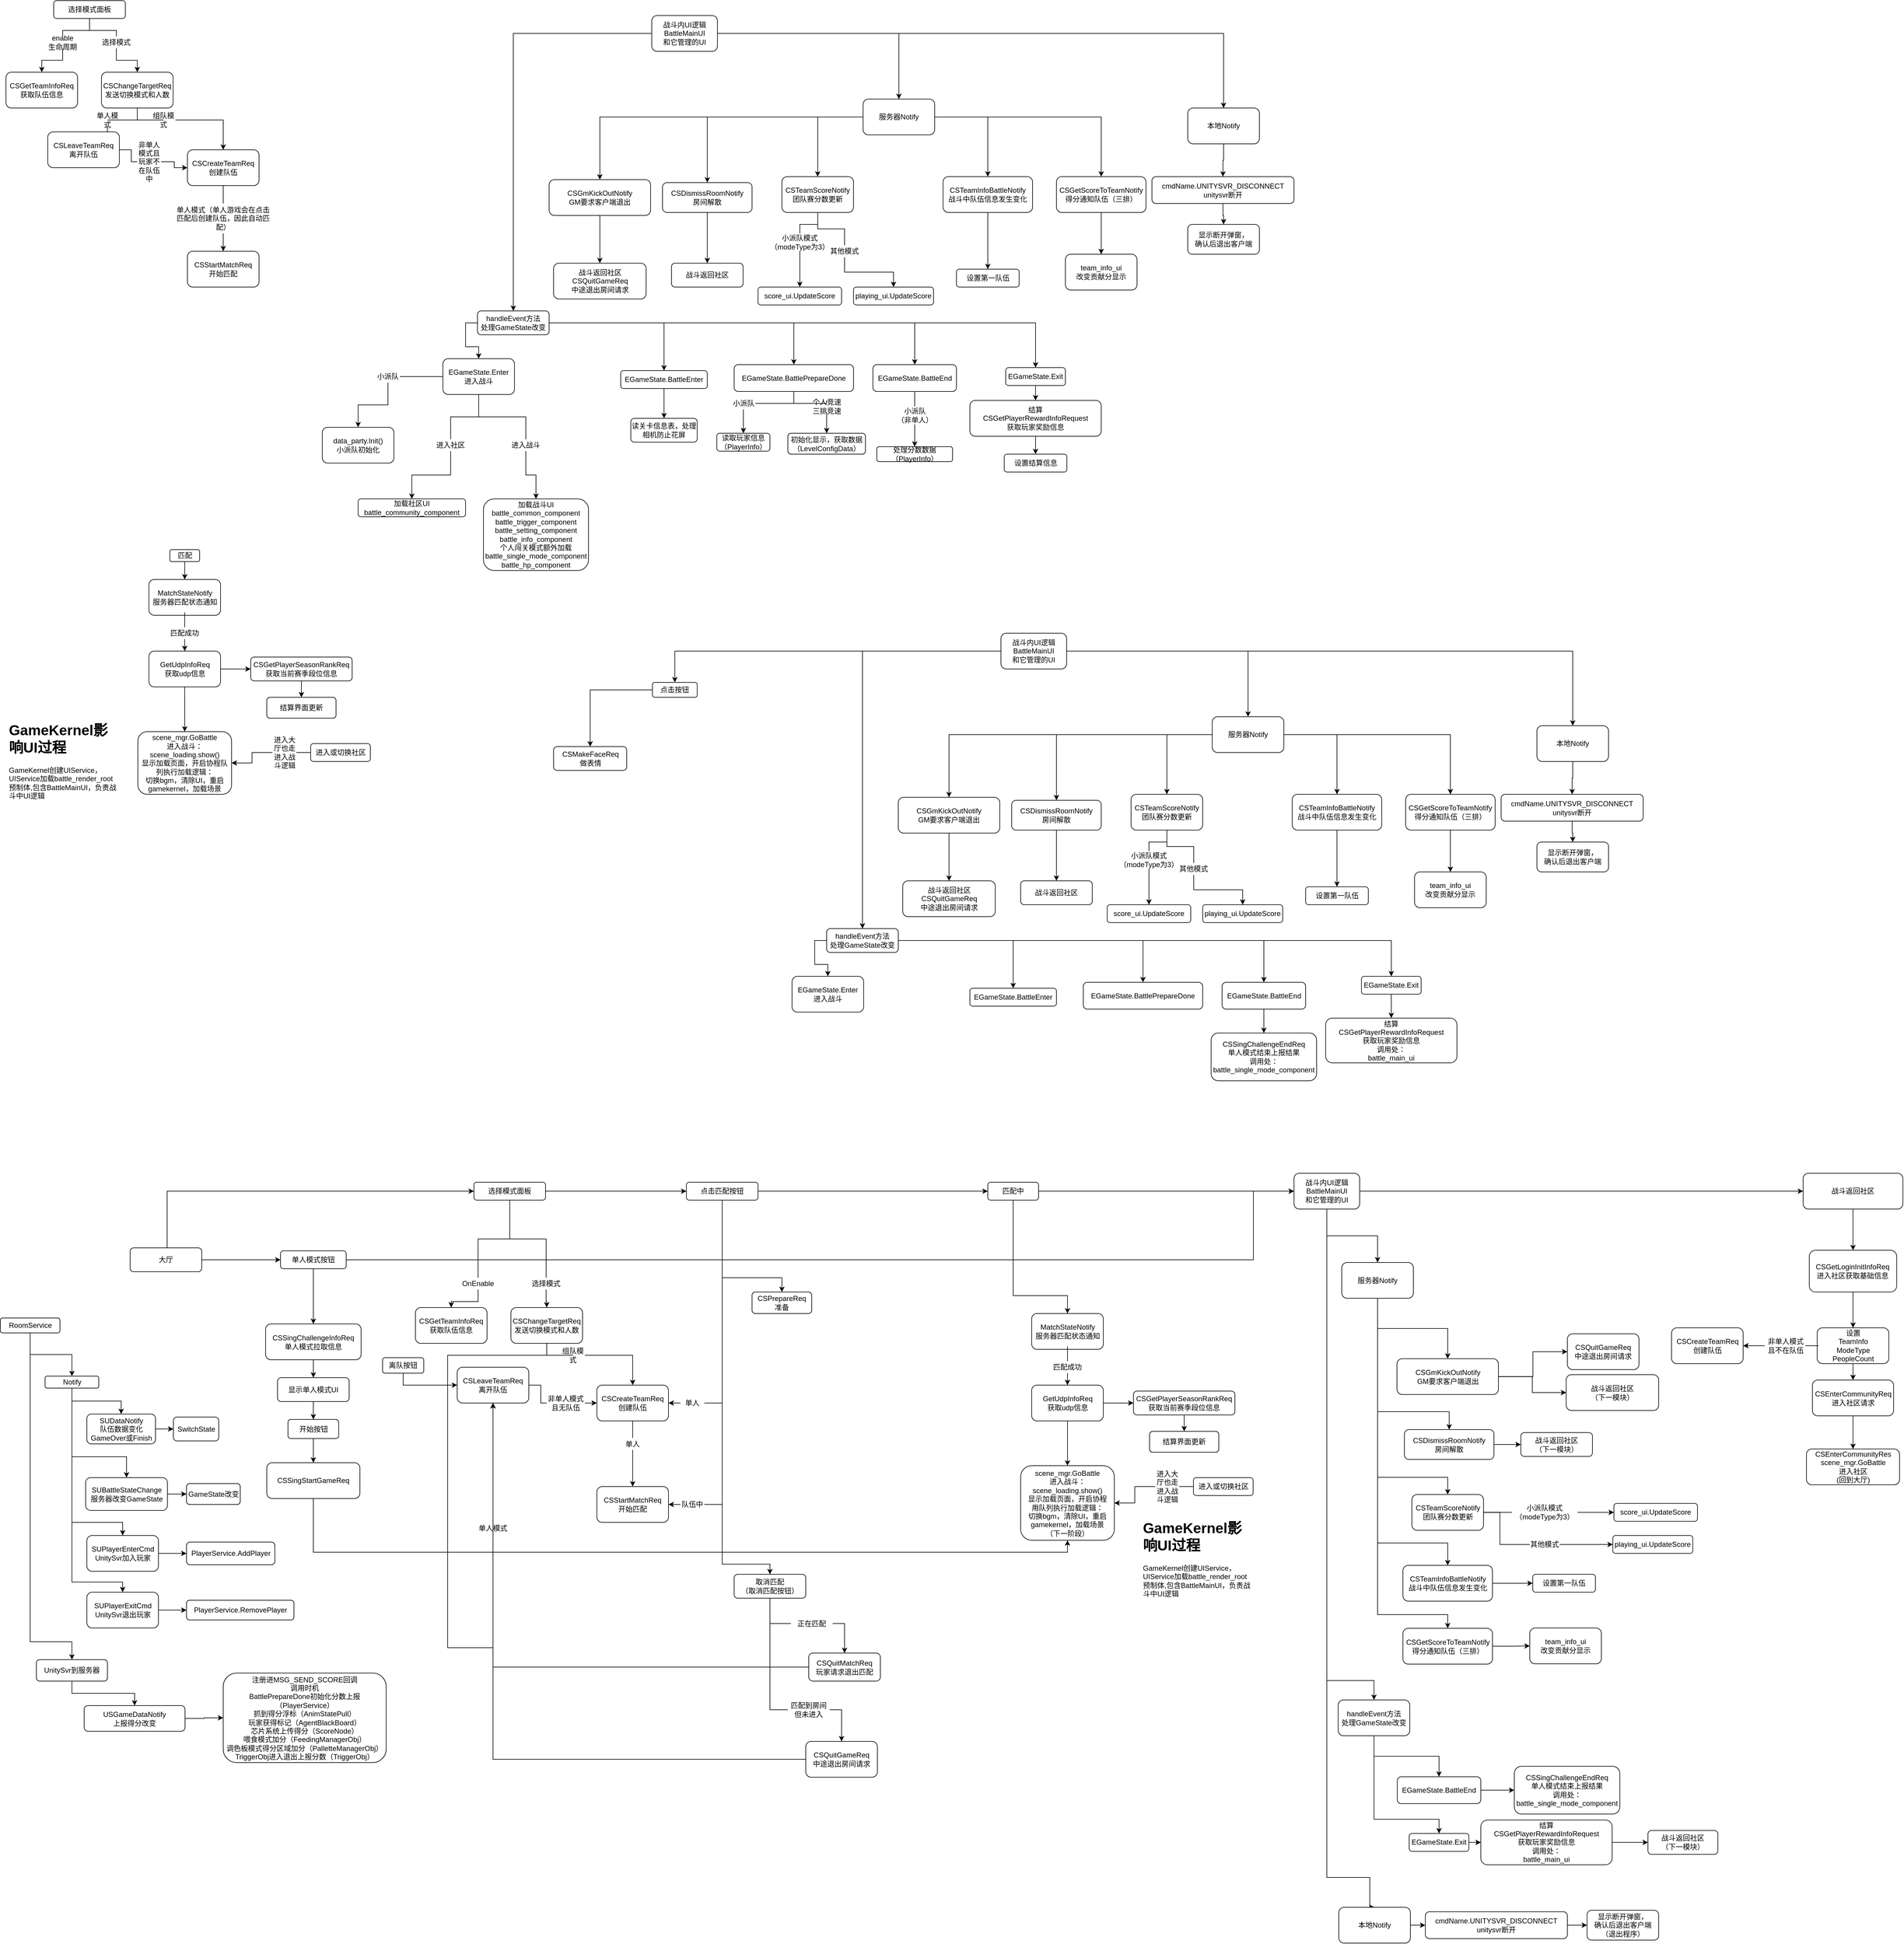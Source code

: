 <mxfile version="15.0.3" type="github">
  <diagram id="1mUm51Annn_wnX_kLURc" name="Page-1">
    <mxGraphModel dx="2031" dy="1134" grid="1" gridSize="10" guides="1" tooltips="1" connect="1" arrows="1" fold="1" page="1" pageScale="1" pageWidth="827" pageHeight="1169" math="0" shadow="0">
      <root>
        <mxCell id="0" />
        <mxCell id="1" parent="0" />
        <mxCell id="DKNWYhaMzsymn_I_Z7NB-3" style="edgeStyle=orthogonalEdgeStyle;rounded=0;orthogonalLoop=1;jettySize=auto;html=1;startArrow=none;" parent="1" source="DKNWYhaMzsymn_I_Z7NB-4" target="DKNWYhaMzsymn_I_Z7NB-2" edge="1">
          <mxGeometry relative="1" as="geometry" />
        </mxCell>
        <mxCell id="DKNWYhaMzsymn_I_Z7NB-6" style="edgeStyle=orthogonalEdgeStyle;rounded=0;orthogonalLoop=1;jettySize=auto;html=1;startArrow=none;" parent="1" source="DKNWYhaMzsymn_I_Z7NB-7" target="DKNWYhaMzsymn_I_Z7NB-5" edge="1">
          <mxGeometry relative="1" as="geometry" />
        </mxCell>
        <mxCell id="DKNWYhaMzsymn_I_Z7NB-1" value="选择模式面板" style="rounded=1;whiteSpace=wrap;html=1;" parent="1" vertex="1">
          <mxGeometry x="130" y="40" width="120" height="30" as="geometry" />
        </mxCell>
        <mxCell id="DKNWYhaMzsymn_I_Z7NB-2" value="CSGetTeamInfoReq获取队伍信息" style="rounded=1;whiteSpace=wrap;html=1;" parent="1" vertex="1">
          <mxGeometry x="50" y="160" width="120" height="60" as="geometry" />
        </mxCell>
        <mxCell id="DKNWYhaMzsymn_I_Z7NB-10" style="edgeStyle=orthogonalEdgeStyle;rounded=0;orthogonalLoop=1;jettySize=auto;html=1;startArrow=none;" parent="1" source="DKNWYhaMzsymn_I_Z7NB-11" target="DKNWYhaMzsymn_I_Z7NB-9" edge="1">
          <mxGeometry relative="1" as="geometry" />
        </mxCell>
        <mxCell id="DKNWYhaMzsymn_I_Z7NB-14" style="edgeStyle=orthogonalEdgeStyle;rounded=0;orthogonalLoop=1;jettySize=auto;html=1;startArrow=none;" parent="1" source="DKNWYhaMzsymn_I_Z7NB-15" target="DKNWYhaMzsymn_I_Z7NB-13" edge="1">
          <mxGeometry relative="1" as="geometry" />
        </mxCell>
        <mxCell id="DKNWYhaMzsymn_I_Z7NB-5" value="CSChangeTargetReq&lt;br&gt;发送切换模式和人数" style="rounded=1;whiteSpace=wrap;html=1;" parent="1" vertex="1">
          <mxGeometry x="210" y="160" width="120" height="60" as="geometry" />
        </mxCell>
        <mxCell id="DKNWYhaMzsymn_I_Z7NB-17" style="edgeStyle=orthogonalEdgeStyle;rounded=0;orthogonalLoop=1;jettySize=auto;html=1;exitX=1;exitY=0.5;exitDx=0;exitDy=0;startArrow=none;" parent="1" source="DKNWYhaMzsymn_I_Z7NB-19" target="DKNWYhaMzsymn_I_Z7NB-13" edge="1">
          <mxGeometry relative="1" as="geometry" />
        </mxCell>
        <mxCell id="DKNWYhaMzsymn_I_Z7NB-9" value="CSLeaveTeamReq&lt;br&gt;离开队伍" style="rounded=1;whiteSpace=wrap;html=1;" parent="1" vertex="1">
          <mxGeometry x="120" y="260" width="120" height="60" as="geometry" />
        </mxCell>
        <mxCell id="DKNWYhaMzsymn_I_Z7NB-11" value="单人模式" style="text;html=1;strokeColor=none;fillColor=none;align=center;verticalAlign=middle;whiteSpace=wrap;rounded=0;" parent="1" vertex="1">
          <mxGeometry x="200" y="230" width="40" height="20" as="geometry" />
        </mxCell>
        <mxCell id="DKNWYhaMzsymn_I_Z7NB-12" value="" style="edgeStyle=orthogonalEdgeStyle;rounded=0;orthogonalLoop=1;jettySize=auto;html=1;endArrow=none;" parent="1" source="DKNWYhaMzsymn_I_Z7NB-5" target="DKNWYhaMzsymn_I_Z7NB-11" edge="1">
          <mxGeometry relative="1" as="geometry">
            <mxPoint x="270" y="220" as="sourcePoint" />
            <mxPoint x="180" y="260" as="targetPoint" />
          </mxGeometry>
        </mxCell>
        <mxCell id="DKNWYhaMzsymn_I_Z7NB-23" style="edgeStyle=orthogonalEdgeStyle;rounded=0;orthogonalLoop=1;jettySize=auto;html=1;entryX=0.5;entryY=0;entryDx=0;entryDy=0;startArrow=none;" parent="1" source="DKNWYhaMzsymn_I_Z7NB-24" target="DKNWYhaMzsymn_I_Z7NB-21" edge="1">
          <mxGeometry relative="1" as="geometry" />
        </mxCell>
        <mxCell id="DKNWYhaMzsymn_I_Z7NB-13" value="CSCreateTeamReq&lt;br&gt;创建队伍" style="rounded=1;whiteSpace=wrap;html=1;" parent="1" vertex="1">
          <mxGeometry x="354" y="290" width="120" height="60" as="geometry" />
        </mxCell>
        <mxCell id="DKNWYhaMzsymn_I_Z7NB-15" value="组队模式" style="text;html=1;strokeColor=none;fillColor=none;align=center;verticalAlign=middle;whiteSpace=wrap;rounded=0;" parent="1" vertex="1">
          <mxGeometry x="294" y="230" width="40" height="20" as="geometry" />
        </mxCell>
        <mxCell id="DKNWYhaMzsymn_I_Z7NB-16" value="" style="edgeStyle=orthogonalEdgeStyle;rounded=0;orthogonalLoop=1;jettySize=auto;html=1;endArrow=none;" parent="1" source="DKNWYhaMzsymn_I_Z7NB-5" target="DKNWYhaMzsymn_I_Z7NB-15" edge="1">
          <mxGeometry relative="1" as="geometry">
            <mxPoint x="270" y="220" as="sourcePoint" />
            <mxPoint x="330" y="260" as="targetPoint" />
          </mxGeometry>
        </mxCell>
        <mxCell id="DKNWYhaMzsymn_I_Z7NB-19" value="非单人模式且玩家不在队伍中" style="text;html=1;strokeColor=none;fillColor=none;align=center;verticalAlign=middle;whiteSpace=wrap;rounded=0;" parent="1" vertex="1">
          <mxGeometry x="270" y="300" width="40" height="20" as="geometry" />
        </mxCell>
        <mxCell id="DKNWYhaMzsymn_I_Z7NB-20" value="" style="edgeStyle=orthogonalEdgeStyle;rounded=0;orthogonalLoop=1;jettySize=auto;html=1;exitX=1;exitY=0.5;exitDx=0;exitDy=0;endArrow=none;" parent="1" source="DKNWYhaMzsymn_I_Z7NB-9" target="DKNWYhaMzsymn_I_Z7NB-19" edge="1">
          <mxGeometry relative="1" as="geometry">
            <mxPoint x="240" y="290" as="sourcePoint" />
            <mxPoint x="354" y="320" as="targetPoint" />
          </mxGeometry>
        </mxCell>
        <mxCell id="DKNWYhaMzsymn_I_Z7NB-21" value="CSStartMatchReq&lt;br&gt;开始匹配" style="rounded=1;whiteSpace=wrap;html=1;" parent="1" vertex="1">
          <mxGeometry x="354" y="460" width="120" height="60" as="geometry" />
        </mxCell>
        <mxCell id="DKNWYhaMzsymn_I_Z7NB-24" value="单人模式（单人游戏会在点击匹配后创建队伍，因此自动匹配）" style="text;html=1;strokeColor=none;fillColor=none;align=center;verticalAlign=middle;whiteSpace=wrap;rounded=0;" parent="1" vertex="1">
          <mxGeometry x="334" y="380" width="160" height="50" as="geometry" />
        </mxCell>
        <mxCell id="DKNWYhaMzsymn_I_Z7NB-25" value="" style="edgeStyle=orthogonalEdgeStyle;rounded=0;orthogonalLoop=1;jettySize=auto;html=1;entryX=0.5;entryY=0;entryDx=0;entryDy=0;endArrow=none;" parent="1" source="DKNWYhaMzsymn_I_Z7NB-13" target="DKNWYhaMzsymn_I_Z7NB-24" edge="1">
          <mxGeometry relative="1" as="geometry">
            <mxPoint x="414" y="350" as="sourcePoint" />
            <mxPoint x="414" y="390" as="targetPoint" />
          </mxGeometry>
        </mxCell>
        <mxCell id="DKNWYhaMzsymn_I_Z7NB-31" style="edgeStyle=orthogonalEdgeStyle;rounded=0;orthogonalLoop=1;jettySize=auto;html=1;entryX=0.5;entryY=0;entryDx=0;entryDy=0;startArrow=none;" parent="1" source="DKNWYhaMzsymn_I_Z7NB-32" target="DKNWYhaMzsymn_I_Z7NB-30" edge="1">
          <mxGeometry relative="1" as="geometry" />
        </mxCell>
        <mxCell id="DKNWYhaMzsymn_I_Z7NB-26" value="MatchStateNotify&lt;br&gt;服务器匹配状态通知" style="rounded=1;whiteSpace=wrap;html=1;" parent="1" vertex="1">
          <mxGeometry x="289.5" y="1010" width="120" height="60" as="geometry" />
        </mxCell>
        <mxCell id="DKNWYhaMzsymn_I_Z7NB-28" style="edgeStyle=orthogonalEdgeStyle;rounded=0;orthogonalLoop=1;jettySize=auto;html=1;entryX=0.5;entryY=0;entryDx=0;entryDy=0;" parent="1" source="DKNWYhaMzsymn_I_Z7NB-27" target="DKNWYhaMzsymn_I_Z7NB-26" edge="1">
          <mxGeometry relative="1" as="geometry" />
        </mxCell>
        <mxCell id="DKNWYhaMzsymn_I_Z7NB-27" value="匹配" style="rounded=1;whiteSpace=wrap;html=1;" parent="1" vertex="1">
          <mxGeometry x="324.5" y="960" width="50" height="20" as="geometry" />
        </mxCell>
        <mxCell id="y79Qkwf2GT1hYq4OMrBV-26" style="edgeStyle=orthogonalEdgeStyle;rounded=0;orthogonalLoop=1;jettySize=auto;html=1;entryX=0.5;entryY=0;entryDx=0;entryDy=0;" parent="1" source="DKNWYhaMzsymn_I_Z7NB-30" target="DKNWYhaMzsymn_I_Z7NB-36" edge="1">
          <mxGeometry relative="1" as="geometry" />
        </mxCell>
        <mxCell id="y79Qkwf2GT1hYq4OMrBV-28" style="edgeStyle=orthogonalEdgeStyle;rounded=0;orthogonalLoop=1;jettySize=auto;html=1;entryX=0;entryY=0.5;entryDx=0;entryDy=0;" parent="1" source="DKNWYhaMzsymn_I_Z7NB-30" target="y79Qkwf2GT1hYq4OMrBV-27" edge="1">
          <mxGeometry relative="1" as="geometry" />
        </mxCell>
        <mxCell id="DKNWYhaMzsymn_I_Z7NB-30" value="GetUdpInfoReq&lt;br&gt;获取udp信息" style="rounded=1;whiteSpace=wrap;html=1;" parent="1" vertex="1">
          <mxGeometry x="289.5" y="1130" width="120" height="60" as="geometry" />
        </mxCell>
        <mxCell id="DKNWYhaMzsymn_I_Z7NB-32" value="匹配成功" style="text;html=1;strokeColor=none;fillColor=none;align=center;verticalAlign=middle;whiteSpace=wrap;rounded=0;" parent="1" vertex="1">
          <mxGeometry x="321" y="1085" width="57" height="30" as="geometry" />
        </mxCell>
        <mxCell id="DKNWYhaMzsymn_I_Z7NB-33" value="" style="edgeStyle=orthogonalEdgeStyle;rounded=0;orthogonalLoop=1;jettySize=auto;html=1;entryX=0.5;entryY=0;entryDx=0;entryDy=0;endArrow=none;" parent="1" source="DKNWYhaMzsymn_I_Z7NB-26" target="DKNWYhaMzsymn_I_Z7NB-32" edge="1">
          <mxGeometry relative="1" as="geometry">
            <mxPoint x="349.5" y="1070" as="sourcePoint" />
            <mxPoint x="349.5" y="1150" as="targetPoint" />
          </mxGeometry>
        </mxCell>
        <mxCell id="DKNWYhaMzsymn_I_Z7NB-7" value="选择模式" style="text;html=1;strokeColor=none;fillColor=none;align=center;verticalAlign=middle;whiteSpace=wrap;rounded=0;" parent="1" vertex="1">
          <mxGeometry x="210" y="100" width="50" height="20" as="geometry" />
        </mxCell>
        <mxCell id="DKNWYhaMzsymn_I_Z7NB-34" value="" style="edgeStyle=orthogonalEdgeStyle;rounded=0;orthogonalLoop=1;jettySize=auto;html=1;endArrow=none;" parent="1" source="DKNWYhaMzsymn_I_Z7NB-1" target="DKNWYhaMzsymn_I_Z7NB-7" edge="1">
          <mxGeometry relative="1" as="geometry">
            <mxPoint x="190" y="70" as="sourcePoint" />
            <mxPoint x="270" y="160" as="targetPoint" />
          </mxGeometry>
        </mxCell>
        <mxCell id="DKNWYhaMzsymn_I_Z7NB-4" value="enable生命周期" style="text;html=1;strokeColor=none;fillColor=none;align=center;verticalAlign=middle;whiteSpace=wrap;rounded=0;" parent="1" vertex="1">
          <mxGeometry x="120" y="100" width="50" height="20" as="geometry" />
        </mxCell>
        <mxCell id="DKNWYhaMzsymn_I_Z7NB-35" value="" style="edgeStyle=orthogonalEdgeStyle;rounded=0;orthogonalLoop=1;jettySize=auto;html=1;endArrow=none;" parent="1" source="DKNWYhaMzsymn_I_Z7NB-1" target="DKNWYhaMzsymn_I_Z7NB-4" edge="1">
          <mxGeometry relative="1" as="geometry">
            <mxPoint x="190" y="70" as="sourcePoint" />
            <mxPoint x="110" y="160" as="targetPoint" />
          </mxGeometry>
        </mxCell>
        <mxCell id="DKNWYhaMzsymn_I_Z7NB-36" value="scene_mgr.GoBattle&lt;br&gt;进入战斗：&lt;br&gt;scene_loading.show()&lt;br&gt;显示加载页面，开启协程队列执行加载逻辑：&lt;br&gt;切换bgm，清除UI，重启gamekernel，加载场景&lt;br&gt;" style="rounded=1;whiteSpace=wrap;html=1;" parent="1" vertex="1">
          <mxGeometry x="271" y="1265" width="157" height="105" as="geometry" />
        </mxCell>
        <mxCell id="cIZTZoEBrVOznghg1TQm-2" style="edgeStyle=orthogonalEdgeStyle;rounded=0;orthogonalLoop=1;jettySize=auto;html=1;entryX=1;entryY=0.5;entryDx=0;entryDy=0;startArrow=none;" parent="1" source="cIZTZoEBrVOznghg1TQm-3" target="DKNWYhaMzsymn_I_Z7NB-36" edge="1">
          <mxGeometry relative="1" as="geometry" />
        </mxCell>
        <mxCell id="cIZTZoEBrVOznghg1TQm-1" value="进入或切换社区" style="rounded=1;whiteSpace=wrap;html=1;" parent="1" vertex="1">
          <mxGeometry x="560.5" y="1285" width="100" height="30" as="geometry" />
        </mxCell>
        <mxCell id="cIZTZoEBrVOznghg1TQm-3" value="进入大厅也走进入战斗逻辑" style="text;html=1;strokeColor=none;fillColor=none;align=center;verticalAlign=middle;whiteSpace=wrap;rounded=0;" parent="1" vertex="1">
          <mxGeometry x="496.5" y="1290" width="40" height="20" as="geometry" />
        </mxCell>
        <mxCell id="cIZTZoEBrVOznghg1TQm-4" value="" style="edgeStyle=orthogonalEdgeStyle;rounded=0;orthogonalLoop=1;jettySize=auto;html=1;entryX=1;entryY=0.5;entryDx=0;entryDy=0;endArrow=none;" parent="1" source="cIZTZoEBrVOznghg1TQm-1" target="cIZTZoEBrVOznghg1TQm-3" edge="1">
          <mxGeometry relative="1" as="geometry">
            <mxPoint x="499.5" y="1145" as="sourcePoint" />
            <mxPoint x="409.5" y="1270" as="targetPoint" />
          </mxGeometry>
        </mxCell>
        <mxCell id="cIZTZoEBrVOznghg1TQm-11" value="加载社区UI&lt;br&gt;battle_community_component" style="rounded=1;whiteSpace=wrap;html=1;" parent="1" vertex="1">
          <mxGeometry x="640" y="875" width="180" height="30" as="geometry" />
        </mxCell>
        <mxCell id="cIZTZoEBrVOznghg1TQm-15" value="加载战斗UI&lt;br&gt;battle_common_component&lt;br&gt;battle_trigger_component&lt;br&gt;battle_setting_component&lt;br&gt;battle_info_component&lt;br&gt;个人闯关模式额外加载&lt;br&gt;battle_single_mode_component&lt;br&gt;battle_hp_component&lt;br&gt;" style="rounded=1;whiteSpace=wrap;html=1;" parent="1" vertex="1">
          <mxGeometry x="850" y="875" width="176" height="120" as="geometry" />
        </mxCell>
        <mxCell id="cIZTZoEBrVOznghg1TQm-49" style="edgeStyle=orthogonalEdgeStyle;rounded=0;orthogonalLoop=1;jettySize=auto;html=1;" parent="1" source="cIZTZoEBrVOznghg1TQm-19" target="cIZTZoEBrVOznghg1TQm-29" edge="1">
          <mxGeometry relative="1" as="geometry" />
        </mxCell>
        <mxCell id="cIZTZoEBrVOznghg1TQm-50" style="edgeStyle=orthogonalEdgeStyle;rounded=0;orthogonalLoop=1;jettySize=auto;html=1;" parent="1" source="cIZTZoEBrVOznghg1TQm-19" target="cIZTZoEBrVOznghg1TQm-20" edge="1">
          <mxGeometry relative="1" as="geometry" />
        </mxCell>
        <mxCell id="cIZTZoEBrVOznghg1TQm-85" style="edgeStyle=orthogonalEdgeStyle;rounded=0;orthogonalLoop=1;jettySize=auto;html=1;exitX=1;exitY=0.5;exitDx=0;exitDy=0;" parent="1" source="cIZTZoEBrVOznghg1TQm-19" target="cIZTZoEBrVOznghg1TQm-75" edge="1">
          <mxGeometry relative="1" as="geometry" />
        </mxCell>
        <mxCell id="cIZTZoEBrVOznghg1TQm-19" value="战斗内UI逻辑&lt;br&gt;BattleMainUI&lt;br&gt;和它管理的UI" style="rounded=1;whiteSpace=wrap;html=1;" parent="1" vertex="1">
          <mxGeometry x="1132" y="65" width="110" height="60" as="geometry" />
        </mxCell>
        <mxCell id="cIZTZoEBrVOznghg1TQm-82" style="edgeStyle=orthogonalEdgeStyle;rounded=0;orthogonalLoop=1;jettySize=auto;html=1;exitX=0;exitY=0.5;exitDx=0;exitDy=0;" parent="1" source="cIZTZoEBrVOznghg1TQm-20" target="cIZTZoEBrVOznghg1TQm-33" edge="1">
          <mxGeometry relative="1" as="geometry" />
        </mxCell>
        <mxCell id="cIZTZoEBrVOznghg1TQm-91" style="edgeStyle=orthogonalEdgeStyle;rounded=0;orthogonalLoop=1;jettySize=auto;html=1;exitX=0.5;exitY=1;exitDx=0;exitDy=0;" parent="1" source="cIZTZoEBrVOznghg1TQm-20" target="cIZTZoEBrVOznghg1TQm-90" edge="1">
          <mxGeometry relative="1" as="geometry">
            <Array as="points">
              <mxPoint x="926" y="580" />
              <mxPoint x="1058" y="580" />
            </Array>
          </mxGeometry>
        </mxCell>
        <mxCell id="y79Qkwf2GT1hYq4OMrBV-2" style="edgeStyle=orthogonalEdgeStyle;rounded=0;orthogonalLoop=1;jettySize=auto;html=1;entryX=0.5;entryY=0;entryDx=0;entryDy=0;" parent="1" source="cIZTZoEBrVOznghg1TQm-20" target="y79Qkwf2GT1hYq4OMrBV-1" edge="1">
          <mxGeometry relative="1" as="geometry" />
        </mxCell>
        <mxCell id="y79Qkwf2GT1hYq4OMrBV-12" style="edgeStyle=orthogonalEdgeStyle;rounded=0;orthogonalLoop=1;jettySize=auto;html=1;" parent="1" source="cIZTZoEBrVOznghg1TQm-20" target="y79Qkwf2GT1hYq4OMrBV-11" edge="1">
          <mxGeometry relative="1" as="geometry" />
        </mxCell>
        <mxCell id="y79Qkwf2GT1hYq4OMrBV-18" style="edgeStyle=orthogonalEdgeStyle;rounded=0;orthogonalLoop=1;jettySize=auto;html=1;entryX=0.5;entryY=0;entryDx=0;entryDy=0;" parent="1" source="cIZTZoEBrVOznghg1TQm-20" target="y79Qkwf2GT1hYq4OMrBV-17" edge="1">
          <mxGeometry relative="1" as="geometry" />
        </mxCell>
        <mxCell id="cIZTZoEBrVOznghg1TQm-20" value="handleEvent方法&lt;br&gt;处理GameState改变" style="rounded=1;whiteSpace=wrap;html=1;" parent="1" vertex="1">
          <mxGeometry x="840" y="560" width="120" height="40" as="geometry" />
        </mxCell>
        <mxCell id="cIZTZoEBrVOznghg1TQm-51" style="edgeStyle=orthogonalEdgeStyle;rounded=0;orthogonalLoop=1;jettySize=auto;html=1;" parent="1" source="cIZTZoEBrVOznghg1TQm-29" target="cIZTZoEBrVOznghg1TQm-46" edge="1">
          <mxGeometry relative="1" as="geometry" />
        </mxCell>
        <mxCell id="cIZTZoEBrVOznghg1TQm-53" style="edgeStyle=orthogonalEdgeStyle;rounded=0;orthogonalLoop=1;jettySize=auto;html=1;entryX=0.5;entryY=0;entryDx=0;entryDy=0;" parent="1" source="cIZTZoEBrVOznghg1TQm-29" target="cIZTZoEBrVOznghg1TQm-48" edge="1">
          <mxGeometry relative="1" as="geometry" />
        </mxCell>
        <mxCell id="cIZTZoEBrVOznghg1TQm-57" style="edgeStyle=orthogonalEdgeStyle;rounded=0;orthogonalLoop=1;jettySize=auto;html=1;entryX=0.5;entryY=0;entryDx=0;entryDy=0;" parent="1" source="cIZTZoEBrVOznghg1TQm-29" target="cIZTZoEBrVOznghg1TQm-56" edge="1">
          <mxGeometry relative="1" as="geometry" />
        </mxCell>
        <mxCell id="cIZTZoEBrVOznghg1TQm-68" style="edgeStyle=orthogonalEdgeStyle;rounded=0;orthogonalLoop=1;jettySize=auto;html=1;entryX=0.5;entryY=0;entryDx=0;entryDy=0;" parent="1" source="cIZTZoEBrVOznghg1TQm-29" target="cIZTZoEBrVOznghg1TQm-67" edge="1">
          <mxGeometry relative="1" as="geometry" />
        </mxCell>
        <mxCell id="cIZTZoEBrVOznghg1TQm-72" style="edgeStyle=orthogonalEdgeStyle;rounded=0;orthogonalLoop=1;jettySize=auto;html=1;exitX=1;exitY=0.5;exitDx=0;exitDy=0;entryX=0.5;entryY=0;entryDx=0;entryDy=0;" parent="1" source="cIZTZoEBrVOznghg1TQm-29" target="cIZTZoEBrVOznghg1TQm-71" edge="1">
          <mxGeometry relative="1" as="geometry" />
        </mxCell>
        <mxCell id="cIZTZoEBrVOznghg1TQm-29" value="&lt;span&gt;服务器Notify&lt;/span&gt;" style="rounded=1;whiteSpace=wrap;html=1;" parent="1" vertex="1">
          <mxGeometry x="1486" y="205" width="120" height="60" as="geometry" />
        </mxCell>
        <mxCell id="cIZTZoEBrVOznghg1TQm-39" style="edgeStyle=orthogonalEdgeStyle;rounded=0;orthogonalLoop=1;jettySize=auto;html=1;startArrow=none;" parent="1" source="cIZTZoEBrVOznghg1TQm-17" target="cIZTZoEBrVOznghg1TQm-15" edge="1">
          <mxGeometry relative="1" as="geometry" />
        </mxCell>
        <mxCell id="cIZTZoEBrVOznghg1TQm-83" style="edgeStyle=orthogonalEdgeStyle;rounded=0;orthogonalLoop=1;jettySize=auto;html=1;exitX=0.5;exitY=1;exitDx=0;exitDy=0;startArrow=none;" parent="1" source="cIZTZoEBrVOznghg1TQm-13" target="cIZTZoEBrVOznghg1TQm-11" edge="1">
          <mxGeometry relative="1" as="geometry" />
        </mxCell>
        <mxCell id="cIZTZoEBrVOznghg1TQm-87" style="edgeStyle=orthogonalEdgeStyle;rounded=0;orthogonalLoop=1;jettySize=auto;html=1;startArrow=none;" parent="1" source="cIZTZoEBrVOznghg1TQm-88" target="cIZTZoEBrVOznghg1TQm-86" edge="1">
          <mxGeometry relative="1" as="geometry" />
        </mxCell>
        <mxCell id="cIZTZoEBrVOznghg1TQm-33" value="EGameState.Enter&lt;span&gt;&lt;br&gt;进入战斗&lt;br&gt;&lt;/span&gt;" style="rounded=1;whiteSpace=wrap;html=1;" parent="1" vertex="1">
          <mxGeometry x="782" y="640" width="120" height="60" as="geometry" />
        </mxCell>
        <mxCell id="cIZTZoEBrVOznghg1TQm-17" value="进入战斗" style="text;html=1;strokeColor=none;fillColor=none;align=center;verticalAlign=middle;whiteSpace=wrap;rounded=0;" parent="1" vertex="1">
          <mxGeometry x="896" y="775" width="50" height="20" as="geometry" />
        </mxCell>
        <mxCell id="cIZTZoEBrVOznghg1TQm-41" value="" style="edgeStyle=orthogonalEdgeStyle;rounded=0;orthogonalLoop=1;jettySize=auto;html=1;endArrow=none;" parent="1" source="cIZTZoEBrVOznghg1TQm-33" target="cIZTZoEBrVOznghg1TQm-17" edge="1">
          <mxGeometry relative="1" as="geometry">
            <mxPoint x="1182" y="685" as="sourcePoint" />
            <mxPoint x="1240" y="745" as="targetPoint" />
          </mxGeometry>
        </mxCell>
        <mxCell id="cIZTZoEBrVOznghg1TQm-45" style="edgeStyle=orthogonalEdgeStyle;rounded=0;orthogonalLoop=1;jettySize=auto;html=1;" parent="1" source="cIZTZoEBrVOznghg1TQm-46" target="cIZTZoEBrVOznghg1TQm-47" edge="1">
          <mxGeometry relative="1" as="geometry" />
        </mxCell>
        <mxCell id="cIZTZoEBrVOznghg1TQm-46" value="CSGmKickOutNotify&lt;br&gt;GM要求客户端退出" style="rounded=1;whiteSpace=wrap;html=1;" parent="1" vertex="1">
          <mxGeometry x="960" y="340" width="170" height="60" as="geometry" />
        </mxCell>
        <mxCell id="cIZTZoEBrVOznghg1TQm-47" value="战斗返回社区&lt;br&gt;CSQuitGameReq&lt;br&gt;中途退出房间请求" style="rounded=1;whiteSpace=wrap;html=1;" parent="1" vertex="1">
          <mxGeometry x="967.5" y="480" width="155" height="60" as="geometry" />
        </mxCell>
        <mxCell id="cIZTZoEBrVOznghg1TQm-55" style="edgeStyle=orthogonalEdgeStyle;rounded=0;orthogonalLoop=1;jettySize=auto;html=1;entryX=0.5;entryY=0;entryDx=0;entryDy=0;" parent="1" source="cIZTZoEBrVOznghg1TQm-48" target="cIZTZoEBrVOznghg1TQm-54" edge="1">
          <mxGeometry relative="1" as="geometry" />
        </mxCell>
        <mxCell id="cIZTZoEBrVOznghg1TQm-48" value="CSDismissRoomNotify&lt;br&gt;房间解散" style="rounded=1;whiteSpace=wrap;html=1;" parent="1" vertex="1">
          <mxGeometry x="1150" y="345" width="150" height="50" as="geometry" />
        </mxCell>
        <mxCell id="cIZTZoEBrVOznghg1TQm-54" value="战斗返回社区" style="rounded=1;whiteSpace=wrap;html=1;" parent="1" vertex="1">
          <mxGeometry x="1165" y="480" width="120" height="40" as="geometry" />
        </mxCell>
        <mxCell id="cIZTZoEBrVOznghg1TQm-59" style="edgeStyle=orthogonalEdgeStyle;rounded=0;orthogonalLoop=1;jettySize=auto;html=1;entryX=0.5;entryY=0;entryDx=0;entryDy=0;startArrow=none;" parent="1" source="cIZTZoEBrVOznghg1TQm-60" target="cIZTZoEBrVOznghg1TQm-58" edge="1">
          <mxGeometry relative="1" as="geometry" />
        </mxCell>
        <mxCell id="cIZTZoEBrVOznghg1TQm-63" style="edgeStyle=orthogonalEdgeStyle;rounded=0;orthogonalLoop=1;jettySize=auto;html=1;startArrow=none;" parent="1" source="cIZTZoEBrVOznghg1TQm-64" target="cIZTZoEBrVOznghg1TQm-62" edge="1">
          <mxGeometry relative="1" as="geometry" />
        </mxCell>
        <mxCell id="cIZTZoEBrVOznghg1TQm-56" value="CSTeamScoreNotify&lt;br&gt;团队赛分数更新" style="rounded=1;whiteSpace=wrap;html=1;" parent="1" vertex="1">
          <mxGeometry x="1350" y="335" width="120" height="60" as="geometry" />
        </mxCell>
        <mxCell id="cIZTZoEBrVOznghg1TQm-58" value="score_ui.UpdateScore" style="rounded=1;whiteSpace=wrap;html=1;" parent="1" vertex="1">
          <mxGeometry x="1310" y="520" width="140" height="30" as="geometry" />
        </mxCell>
        <mxCell id="cIZTZoEBrVOznghg1TQm-60" value="小派队模式（modeType为3）" style="text;html=1;strokeColor=none;fillColor=none;align=center;verticalAlign=middle;whiteSpace=wrap;rounded=0;" parent="1" vertex="1">
          <mxGeometry x="1325" y="430" width="110" height="30" as="geometry" />
        </mxCell>
        <mxCell id="cIZTZoEBrVOznghg1TQm-61" value="" style="edgeStyle=orthogonalEdgeStyle;rounded=0;orthogonalLoop=1;jettySize=auto;html=1;entryX=0.5;entryY=0;entryDx=0;entryDy=0;endArrow=none;" parent="1" source="cIZTZoEBrVOznghg1TQm-56" target="cIZTZoEBrVOznghg1TQm-60" edge="1">
          <mxGeometry relative="1" as="geometry">
            <mxPoint x="1410" y="395" as="sourcePoint" />
            <mxPoint x="1380" y="480" as="targetPoint" />
          </mxGeometry>
        </mxCell>
        <mxCell id="cIZTZoEBrVOznghg1TQm-62" value="playing_ui.UpdateScore" style="rounded=1;whiteSpace=wrap;html=1;" parent="1" vertex="1">
          <mxGeometry x="1470" y="520" width="134" height="30" as="geometry" />
        </mxCell>
        <mxCell id="cIZTZoEBrVOznghg1TQm-64" value="其他模式" style="text;html=1;strokeColor=none;fillColor=none;align=center;verticalAlign=middle;whiteSpace=wrap;rounded=0;" parent="1" vertex="1">
          <mxGeometry x="1430" y="450" width="50" height="20" as="geometry" />
        </mxCell>
        <mxCell id="cIZTZoEBrVOznghg1TQm-65" value="" style="edgeStyle=orthogonalEdgeStyle;rounded=0;orthogonalLoop=1;jettySize=auto;html=1;endArrow=none;" parent="1" source="cIZTZoEBrVOznghg1TQm-56" target="cIZTZoEBrVOznghg1TQm-64" edge="1">
          <mxGeometry relative="1" as="geometry">
            <mxPoint x="1410" y="395" as="sourcePoint" />
            <mxPoint x="1537" y="520" as="targetPoint" />
          </mxGeometry>
        </mxCell>
        <mxCell id="cIZTZoEBrVOznghg1TQm-66" style="edgeStyle=orthogonalEdgeStyle;rounded=0;orthogonalLoop=1;jettySize=auto;html=1;exitX=0.5;exitY=1;exitDx=0;exitDy=0;" parent="1" source="cIZTZoEBrVOznghg1TQm-62" target="cIZTZoEBrVOznghg1TQm-62" edge="1">
          <mxGeometry relative="1" as="geometry" />
        </mxCell>
        <mxCell id="cIZTZoEBrVOznghg1TQm-70" style="edgeStyle=orthogonalEdgeStyle;rounded=0;orthogonalLoop=1;jettySize=auto;html=1;" parent="1" source="cIZTZoEBrVOznghg1TQm-67" target="cIZTZoEBrVOznghg1TQm-69" edge="1">
          <mxGeometry relative="1" as="geometry" />
        </mxCell>
        <mxCell id="cIZTZoEBrVOznghg1TQm-67" value="CSTeamInfoBattleNotify&lt;br&gt;战斗中队伍信息发生变化" style="rounded=1;whiteSpace=wrap;html=1;" parent="1" vertex="1">
          <mxGeometry x="1620" y="335" width="150" height="60" as="geometry" />
        </mxCell>
        <mxCell id="cIZTZoEBrVOznghg1TQm-69" value="设置第一队伍" style="rounded=1;whiteSpace=wrap;html=1;" parent="1" vertex="1">
          <mxGeometry x="1642.5" y="490" width="105" height="30" as="geometry" />
        </mxCell>
        <mxCell id="cIZTZoEBrVOznghg1TQm-74" style="edgeStyle=orthogonalEdgeStyle;rounded=0;orthogonalLoop=1;jettySize=auto;html=1;entryX=0.5;entryY=0;entryDx=0;entryDy=0;" parent="1" source="cIZTZoEBrVOznghg1TQm-71" target="cIZTZoEBrVOznghg1TQm-73" edge="1">
          <mxGeometry relative="1" as="geometry" />
        </mxCell>
        <mxCell id="cIZTZoEBrVOznghg1TQm-71" value="CSGetScoreToTeamNotify&lt;br&gt;得分通知队伍（三排）" style="rounded=1;whiteSpace=wrap;html=1;" parent="1" vertex="1">
          <mxGeometry x="1810" y="335" width="150" height="60" as="geometry" />
        </mxCell>
        <mxCell id="cIZTZoEBrVOznghg1TQm-73" value="team_info_ui&lt;br&gt;改变贡献分显示" style="rounded=1;whiteSpace=wrap;html=1;" parent="1" vertex="1">
          <mxGeometry x="1825" y="465" width="120" height="60" as="geometry" />
        </mxCell>
        <mxCell id="cIZTZoEBrVOznghg1TQm-79" style="edgeStyle=orthogonalEdgeStyle;rounded=0;orthogonalLoop=1;jettySize=auto;html=1;" parent="1" source="cIZTZoEBrVOznghg1TQm-75" target="cIZTZoEBrVOznghg1TQm-78" edge="1">
          <mxGeometry relative="1" as="geometry" />
        </mxCell>
        <mxCell id="cIZTZoEBrVOznghg1TQm-75" value="本地Notify" style="rounded=1;whiteSpace=wrap;html=1;" parent="1" vertex="1">
          <mxGeometry x="2030" y="220" width="120" height="60" as="geometry" />
        </mxCell>
        <mxCell id="cIZTZoEBrVOznghg1TQm-81" style="edgeStyle=orthogonalEdgeStyle;rounded=0;orthogonalLoop=1;jettySize=auto;html=1;entryX=0.5;entryY=0;entryDx=0;entryDy=0;" parent="1" source="cIZTZoEBrVOznghg1TQm-78" target="cIZTZoEBrVOznghg1TQm-80" edge="1">
          <mxGeometry relative="1" as="geometry" />
        </mxCell>
        <mxCell id="cIZTZoEBrVOznghg1TQm-78" value="cmdName.UNITYSVR_DISCONNECT&lt;br&gt;unitysvr断开" style="rounded=1;whiteSpace=wrap;html=1;" parent="1" vertex="1">
          <mxGeometry x="1970" y="335" width="238" height="45" as="geometry" />
        </mxCell>
        <mxCell id="cIZTZoEBrVOznghg1TQm-80" value="显示断开弹窗，&lt;br&gt;确认后退出客户端" style="rounded=1;whiteSpace=wrap;html=1;" parent="1" vertex="1">
          <mxGeometry x="2030" y="415" width="120" height="50" as="geometry" />
        </mxCell>
        <mxCell id="cIZTZoEBrVOznghg1TQm-13" value="进入社区" style="text;html=1;strokeColor=none;fillColor=none;align=center;verticalAlign=middle;whiteSpace=wrap;rounded=0;" parent="1" vertex="1">
          <mxGeometry x="770" y="775" width="50" height="20" as="geometry" />
        </mxCell>
        <mxCell id="cIZTZoEBrVOznghg1TQm-84" value="" style="edgeStyle=orthogonalEdgeStyle;rounded=0;orthogonalLoop=1;jettySize=auto;html=1;exitX=0.5;exitY=1;exitDx=0;exitDy=0;endArrow=none;" parent="1" source="cIZTZoEBrVOznghg1TQm-33" target="cIZTZoEBrVOznghg1TQm-13" edge="1">
          <mxGeometry relative="1" as="geometry">
            <mxPoint x="842.0" y="700" as="sourcePoint" />
            <mxPoint x="785" y="925" as="targetPoint" />
          </mxGeometry>
        </mxCell>
        <mxCell id="cIZTZoEBrVOznghg1TQm-86" value="data_party.Init()&lt;br&gt;小派队初始化" style="rounded=1;whiteSpace=wrap;html=1;" parent="1" vertex="1">
          <mxGeometry x="580" y="755" width="120" height="60" as="geometry" />
        </mxCell>
        <mxCell id="cIZTZoEBrVOznghg1TQm-88" value="小派队" style="text;html=1;strokeColor=none;fillColor=none;align=center;verticalAlign=middle;whiteSpace=wrap;rounded=0;" parent="1" vertex="1">
          <mxGeometry x="670" y="660" width="40" height="20" as="geometry" />
        </mxCell>
        <mxCell id="cIZTZoEBrVOznghg1TQm-89" value="" style="edgeStyle=orthogonalEdgeStyle;rounded=0;orthogonalLoop=1;jettySize=auto;html=1;endArrow=none;" parent="1" source="cIZTZoEBrVOznghg1TQm-33" target="cIZTZoEBrVOznghg1TQm-88" edge="1">
          <mxGeometry relative="1" as="geometry">
            <mxPoint x="782" y="670" as="sourcePoint" />
            <mxPoint x="640" y="755" as="targetPoint" />
          </mxGeometry>
        </mxCell>
        <mxCell id="cIZTZoEBrVOznghg1TQm-93" style="edgeStyle=orthogonalEdgeStyle;rounded=0;orthogonalLoop=1;jettySize=auto;html=1;exitX=0.5;exitY=1;exitDx=0;exitDy=0;" parent="1" source="cIZTZoEBrVOznghg1TQm-90" target="cIZTZoEBrVOznghg1TQm-92" edge="1">
          <mxGeometry relative="1" as="geometry" />
        </mxCell>
        <mxCell id="cIZTZoEBrVOznghg1TQm-90" value="EGameState.BattleEnter" style="rounded=1;whiteSpace=wrap;html=1;" parent="1" vertex="1">
          <mxGeometry x="1080" y="660" width="145" height="30" as="geometry" />
        </mxCell>
        <mxCell id="cIZTZoEBrVOznghg1TQm-92" value="读关卡信息表，处理相机防止花屏" style="rounded=1;whiteSpace=wrap;html=1;" parent="1" vertex="1">
          <mxGeometry x="1096.88" y="740" width="111.25" height="40" as="geometry" />
        </mxCell>
        <mxCell id="y79Qkwf2GT1hYq4OMrBV-4" style="edgeStyle=orthogonalEdgeStyle;rounded=0;orthogonalLoop=1;jettySize=auto;html=1;startArrow=none;" parent="1" source="y79Qkwf2GT1hYq4OMrBV-5" target="y79Qkwf2GT1hYq4OMrBV-3" edge="1">
          <mxGeometry relative="1" as="geometry" />
        </mxCell>
        <mxCell id="y79Qkwf2GT1hYq4OMrBV-8" style="edgeStyle=orthogonalEdgeStyle;rounded=0;orthogonalLoop=1;jettySize=auto;html=1;startArrow=none;" parent="1" source="y79Qkwf2GT1hYq4OMrBV-9" target="y79Qkwf2GT1hYq4OMrBV-7" edge="1">
          <mxGeometry relative="1" as="geometry" />
        </mxCell>
        <mxCell id="y79Qkwf2GT1hYq4OMrBV-1" value="EGameState.BattlePrepareDone" style="rounded=1;whiteSpace=wrap;html=1;" parent="1" vertex="1">
          <mxGeometry x="1270" y="650" width="200" height="45" as="geometry" />
        </mxCell>
        <mxCell id="y79Qkwf2GT1hYq4OMrBV-3" value="读取玩家信息&lt;br&gt;（PlayerInfo）" style="rounded=1;whiteSpace=wrap;html=1;" parent="1" vertex="1">
          <mxGeometry x="1241" y="765" width="89" height="30" as="geometry" />
        </mxCell>
        <mxCell id="y79Qkwf2GT1hYq4OMrBV-5" value="小派队" style="text;html=1;strokeColor=none;fillColor=none;align=center;verticalAlign=middle;whiteSpace=wrap;rounded=0;" parent="1" vertex="1">
          <mxGeometry x="1265.5" y="705" width="40" height="20" as="geometry" />
        </mxCell>
        <mxCell id="y79Qkwf2GT1hYq4OMrBV-6" value="" style="edgeStyle=orthogonalEdgeStyle;rounded=0;orthogonalLoop=1;jettySize=auto;html=1;endArrow=none;" parent="1" source="y79Qkwf2GT1hYq4OMrBV-1" target="y79Qkwf2GT1hYq4OMrBV-5" edge="1">
          <mxGeometry relative="1" as="geometry">
            <mxPoint x="1370" y="695" as="sourcePoint" />
            <mxPoint x="1285.5" y="745" as="targetPoint" />
            <Array as="points">
              <mxPoint x="1370" y="715" />
            </Array>
          </mxGeometry>
        </mxCell>
        <mxCell id="y79Qkwf2GT1hYq4OMrBV-7" value="初始化显示，获取数据（LevelConfigData）" style="rounded=1;whiteSpace=wrap;html=1;" parent="1" vertex="1">
          <mxGeometry x="1360" y="765" width="130" height="35" as="geometry" />
        </mxCell>
        <mxCell id="y79Qkwf2GT1hYq4OMrBV-9" value="个人竞速&lt;br&gt;三排竞速" style="text;html=1;strokeColor=none;fillColor=none;align=center;verticalAlign=middle;whiteSpace=wrap;rounded=0;" parent="1" vertex="1">
          <mxGeometry x="1392.5" y="710" width="65" height="20" as="geometry" />
        </mxCell>
        <mxCell id="y79Qkwf2GT1hYq4OMrBV-10" value="" style="edgeStyle=orthogonalEdgeStyle;rounded=0;orthogonalLoop=1;jettySize=auto;html=1;endArrow=none;" parent="1" source="y79Qkwf2GT1hYq4OMrBV-1" target="y79Qkwf2GT1hYq4OMrBV-9" edge="1">
          <mxGeometry relative="1" as="geometry">
            <mxPoint x="1370" y="695" as="sourcePoint" />
            <mxPoint x="1425" y="765" as="targetPoint" />
          </mxGeometry>
        </mxCell>
        <mxCell id="y79Qkwf2GT1hYq4OMrBV-14" style="edgeStyle=orthogonalEdgeStyle;rounded=0;orthogonalLoop=1;jettySize=auto;html=1;entryX=0.5;entryY=0;entryDx=0;entryDy=0;startArrow=none;" parent="1" source="y79Qkwf2GT1hYq4OMrBV-15" target="y79Qkwf2GT1hYq4OMrBV-13" edge="1">
          <mxGeometry relative="1" as="geometry" />
        </mxCell>
        <mxCell id="y79Qkwf2GT1hYq4OMrBV-11" value="EGameState.BattleEnd" style="rounded=1;whiteSpace=wrap;html=1;" parent="1" vertex="1">
          <mxGeometry x="1502.5" y="650" width="140" height="45" as="geometry" />
        </mxCell>
        <mxCell id="y79Qkwf2GT1hYq4OMrBV-13" value="处理分数数据&lt;br&gt;（PlayerInfo）" style="rounded=1;whiteSpace=wrap;html=1;" parent="1" vertex="1">
          <mxGeometry x="1509" y="787.5" width="127" height="25" as="geometry" />
        </mxCell>
        <mxCell id="y79Qkwf2GT1hYq4OMrBV-15" value="小派队&lt;br&gt;（非单人）" style="text;html=1;strokeColor=none;fillColor=none;align=center;verticalAlign=middle;whiteSpace=wrap;rounded=0;" parent="1" vertex="1">
          <mxGeometry x="1538.75" y="720" width="67.5" height="30" as="geometry" />
        </mxCell>
        <mxCell id="y79Qkwf2GT1hYq4OMrBV-16" value="" style="edgeStyle=orthogonalEdgeStyle;rounded=0;orthogonalLoop=1;jettySize=auto;html=1;entryX=0.5;entryY=0;entryDx=0;entryDy=0;endArrow=none;" parent="1" source="y79Qkwf2GT1hYq4OMrBV-11" target="y79Qkwf2GT1hYq4OMrBV-15" edge="1">
          <mxGeometry relative="1" as="geometry">
            <mxPoint x="1572.5" y="695" as="sourcePoint" />
            <mxPoint x="1572.5" y="787.5" as="targetPoint" />
          </mxGeometry>
        </mxCell>
        <mxCell id="y79Qkwf2GT1hYq4OMrBV-20" style="edgeStyle=orthogonalEdgeStyle;rounded=0;orthogonalLoop=1;jettySize=auto;html=1;entryX=0.5;entryY=0;entryDx=0;entryDy=0;" parent="1" source="y79Qkwf2GT1hYq4OMrBV-17" target="y79Qkwf2GT1hYq4OMrBV-19" edge="1">
          <mxGeometry relative="1" as="geometry" />
        </mxCell>
        <mxCell id="y79Qkwf2GT1hYq4OMrBV-17" value="EGameState.Exit" style="rounded=1;whiteSpace=wrap;html=1;" parent="1" vertex="1">
          <mxGeometry x="1725" y="655" width="100" height="30" as="geometry" />
        </mxCell>
        <mxCell id="y79Qkwf2GT1hYq4OMrBV-32" style="edgeStyle=orthogonalEdgeStyle;rounded=0;orthogonalLoop=1;jettySize=auto;html=1;" parent="1" source="y79Qkwf2GT1hYq4OMrBV-19" target="y79Qkwf2GT1hYq4OMrBV-31" edge="1">
          <mxGeometry relative="1" as="geometry" />
        </mxCell>
        <mxCell id="y79Qkwf2GT1hYq4OMrBV-19" value="结算&lt;br&gt;CSGetPlayerRewardInfoRequest&lt;br&gt;获取玩家奖励信息" style="rounded=1;whiteSpace=wrap;html=1;" parent="1" vertex="1">
          <mxGeometry x="1665" y="710" width="220" height="60" as="geometry" />
        </mxCell>
        <mxCell id="y79Qkwf2GT1hYq4OMrBV-23" value="&lt;h1&gt;&lt;span style=&quot;text-align: center&quot;&gt;&lt;font style=&quot;font-size: 24px&quot;&gt;GameKernel影响UI过程&lt;/font&gt;&lt;/span&gt;&lt;br&gt;&lt;/h1&gt;&lt;p&gt;&lt;span style=&quot;text-align: center&quot;&gt;GameKernel&lt;/span&gt;&lt;span style=&quot;text-align: center&quot;&gt;创建UIService，&lt;/span&gt;&lt;span style=&quot;text-align: center&quot;&gt;UIService加载&lt;/span&gt;&lt;span style=&quot;text-align: center&quot;&gt;battle_render_root预制体,&lt;/span&gt;&lt;span style=&quot;text-align: center&quot;&gt;包含BattleMainUI，负责战斗中UI逻辑&lt;/span&gt;&lt;/p&gt;" style="text;html=1;strokeColor=none;fillColor=none;spacing=5;spacingTop=-20;whiteSpace=wrap;overflow=hidden;rounded=0;" parent="1" vertex="1">
          <mxGeometry x="50" y="1242.5" width="190" height="150" as="geometry" />
        </mxCell>
        <mxCell id="y79Qkwf2GT1hYq4OMrBV-30" style="edgeStyle=orthogonalEdgeStyle;rounded=0;orthogonalLoop=1;jettySize=auto;html=1;" parent="1" source="y79Qkwf2GT1hYq4OMrBV-27" target="y79Qkwf2GT1hYq4OMrBV-29" edge="1">
          <mxGeometry relative="1" as="geometry" />
        </mxCell>
        <mxCell id="y79Qkwf2GT1hYq4OMrBV-27" value="CSGetPlayerSeasonRankReq&lt;br&gt;获取当前赛季段位信息" style="rounded=1;whiteSpace=wrap;html=1;" parent="1" vertex="1">
          <mxGeometry x="460" y="1140" width="170" height="40" as="geometry" />
        </mxCell>
        <mxCell id="y79Qkwf2GT1hYq4OMrBV-29" value="结算界面更新" style="rounded=1;whiteSpace=wrap;html=1;" parent="1" vertex="1">
          <mxGeometry x="487" y="1207.5" width="116" height="35" as="geometry" />
        </mxCell>
        <mxCell id="y79Qkwf2GT1hYq4OMrBV-31" value="设置结算信息" style="rounded=1;whiteSpace=wrap;html=1;" parent="1" vertex="1">
          <mxGeometry x="1722.5" y="800" width="105" height="30" as="geometry" />
        </mxCell>
        <mxCell id="y79Qkwf2GT1hYq4OMrBV-35" style="edgeStyle=orthogonalEdgeStyle;rounded=0;orthogonalLoop=1;jettySize=auto;html=1;" parent="1" source="y79Qkwf2GT1hYq4OMrBV-38" target="y79Qkwf2GT1hYq4OMrBV-50" edge="1">
          <mxGeometry relative="1" as="geometry" />
        </mxCell>
        <mxCell id="y79Qkwf2GT1hYq4OMrBV-36" style="edgeStyle=orthogonalEdgeStyle;rounded=0;orthogonalLoop=1;jettySize=auto;html=1;" parent="1" source="y79Qkwf2GT1hYq4OMrBV-38" target="y79Qkwf2GT1hYq4OMrBV-44" edge="1">
          <mxGeometry relative="1" as="geometry" />
        </mxCell>
        <mxCell id="y79Qkwf2GT1hYq4OMrBV-37" style="edgeStyle=orthogonalEdgeStyle;rounded=0;orthogonalLoop=1;jettySize=auto;html=1;exitX=1;exitY=0.5;exitDx=0;exitDy=0;" parent="1" source="y79Qkwf2GT1hYq4OMrBV-38" target="y79Qkwf2GT1hYq4OMrBV-80" edge="1">
          <mxGeometry relative="1" as="geometry" />
        </mxCell>
        <mxCell id="y79Qkwf2GT1hYq4OMrBV-112" style="edgeStyle=orthogonalEdgeStyle;rounded=0;orthogonalLoop=1;jettySize=auto;html=1;entryX=0.5;entryY=0;entryDx=0;entryDy=0;" parent="1" source="y79Qkwf2GT1hYq4OMrBV-38" target="y79Qkwf2GT1hYq4OMrBV-111" edge="1">
          <mxGeometry relative="1" as="geometry" />
        </mxCell>
        <mxCell id="y79Qkwf2GT1hYq4OMrBV-38" value="战斗内UI逻辑&lt;br&gt;BattleMainUI&lt;br&gt;和它管理的UI" style="rounded=1;whiteSpace=wrap;html=1;" parent="1" vertex="1">
          <mxGeometry x="1717" y="1100" width="110" height="60" as="geometry" />
        </mxCell>
        <mxCell id="y79Qkwf2GT1hYq4OMrBV-39" style="edgeStyle=orthogonalEdgeStyle;rounded=0;orthogonalLoop=1;jettySize=auto;html=1;exitX=0;exitY=0.5;exitDx=0;exitDy=0;" parent="1" source="y79Qkwf2GT1hYq4OMrBV-44" target="y79Qkwf2GT1hYq4OMrBV-54" edge="1">
          <mxGeometry relative="1" as="geometry" />
        </mxCell>
        <mxCell id="y79Qkwf2GT1hYq4OMrBV-40" style="edgeStyle=orthogonalEdgeStyle;rounded=0;orthogonalLoop=1;jettySize=auto;html=1;exitX=0.5;exitY=1;exitDx=0;exitDy=0;" parent="1" source="y79Qkwf2GT1hYq4OMrBV-44" target="y79Qkwf2GT1hYq4OMrBV-90" edge="1">
          <mxGeometry relative="1" as="geometry">
            <Array as="points">
              <mxPoint x="1511" y="1615" />
              <mxPoint x="1643" y="1615" />
            </Array>
          </mxGeometry>
        </mxCell>
        <mxCell id="y79Qkwf2GT1hYq4OMrBV-41" style="edgeStyle=orthogonalEdgeStyle;rounded=0;orthogonalLoop=1;jettySize=auto;html=1;entryX=0.5;entryY=0;entryDx=0;entryDy=0;" parent="1" source="y79Qkwf2GT1hYq4OMrBV-44" target="y79Qkwf2GT1hYq4OMrBV-94" edge="1">
          <mxGeometry relative="1" as="geometry" />
        </mxCell>
        <mxCell id="y79Qkwf2GT1hYq4OMrBV-42" style="edgeStyle=orthogonalEdgeStyle;rounded=0;orthogonalLoop=1;jettySize=auto;html=1;" parent="1" source="y79Qkwf2GT1hYq4OMrBV-44" target="y79Qkwf2GT1hYq4OMrBV-102" edge="1">
          <mxGeometry relative="1" as="geometry" />
        </mxCell>
        <mxCell id="y79Qkwf2GT1hYq4OMrBV-43" style="edgeStyle=orthogonalEdgeStyle;rounded=0;orthogonalLoop=1;jettySize=auto;html=1;entryX=0.5;entryY=0;entryDx=0;entryDy=0;" parent="1" source="y79Qkwf2GT1hYq4OMrBV-44" target="y79Qkwf2GT1hYq4OMrBV-107" edge="1">
          <mxGeometry relative="1" as="geometry" />
        </mxCell>
        <mxCell id="y79Qkwf2GT1hYq4OMrBV-44" value="handleEvent方法&lt;br&gt;处理GameState改变" style="rounded=1;whiteSpace=wrap;html=1;" parent="1" vertex="1">
          <mxGeometry x="1425" y="1595" width="120" height="40" as="geometry" />
        </mxCell>
        <mxCell id="y79Qkwf2GT1hYq4OMrBV-45" style="edgeStyle=orthogonalEdgeStyle;rounded=0;orthogonalLoop=1;jettySize=auto;html=1;" parent="1" source="y79Qkwf2GT1hYq4OMrBV-50" target="y79Qkwf2GT1hYq4OMrBV-58" edge="1">
          <mxGeometry relative="1" as="geometry" />
        </mxCell>
        <mxCell id="y79Qkwf2GT1hYq4OMrBV-46" style="edgeStyle=orthogonalEdgeStyle;rounded=0;orthogonalLoop=1;jettySize=auto;html=1;entryX=0.5;entryY=0;entryDx=0;entryDy=0;" parent="1" source="y79Qkwf2GT1hYq4OMrBV-50" target="y79Qkwf2GT1hYq4OMrBV-61" edge="1">
          <mxGeometry relative="1" as="geometry" />
        </mxCell>
        <mxCell id="y79Qkwf2GT1hYq4OMrBV-47" style="edgeStyle=orthogonalEdgeStyle;rounded=0;orthogonalLoop=1;jettySize=auto;html=1;entryX=0.5;entryY=0;entryDx=0;entryDy=0;" parent="1" source="y79Qkwf2GT1hYq4OMrBV-50" target="y79Qkwf2GT1hYq4OMrBV-65" edge="1">
          <mxGeometry relative="1" as="geometry" />
        </mxCell>
        <mxCell id="y79Qkwf2GT1hYq4OMrBV-48" style="edgeStyle=orthogonalEdgeStyle;rounded=0;orthogonalLoop=1;jettySize=auto;html=1;entryX=0.5;entryY=0;entryDx=0;entryDy=0;" parent="1" source="y79Qkwf2GT1hYq4OMrBV-50" target="y79Qkwf2GT1hYq4OMrBV-74" edge="1">
          <mxGeometry relative="1" as="geometry" />
        </mxCell>
        <mxCell id="y79Qkwf2GT1hYq4OMrBV-49" style="edgeStyle=orthogonalEdgeStyle;rounded=0;orthogonalLoop=1;jettySize=auto;html=1;exitX=1;exitY=0.5;exitDx=0;exitDy=0;entryX=0.5;entryY=0;entryDx=0;entryDy=0;" parent="1" source="y79Qkwf2GT1hYq4OMrBV-50" target="y79Qkwf2GT1hYq4OMrBV-77" edge="1">
          <mxGeometry relative="1" as="geometry" />
        </mxCell>
        <mxCell id="y79Qkwf2GT1hYq4OMrBV-50" value="&lt;span&gt;服务器Notify&lt;/span&gt;" style="rounded=1;whiteSpace=wrap;html=1;" parent="1" vertex="1">
          <mxGeometry x="2071" y="1240" width="120" height="60" as="geometry" />
        </mxCell>
        <mxCell id="y79Qkwf2GT1hYq4OMrBV-54" value="EGameState.Enter&lt;span&gt;&lt;br&gt;进入战斗&lt;br&gt;&lt;/span&gt;" style="rounded=1;whiteSpace=wrap;html=1;" parent="1" vertex="1">
          <mxGeometry x="1367" y="1675" width="120" height="60" as="geometry" />
        </mxCell>
        <mxCell id="y79Qkwf2GT1hYq4OMrBV-57" style="edgeStyle=orthogonalEdgeStyle;rounded=0;orthogonalLoop=1;jettySize=auto;html=1;" parent="1" source="y79Qkwf2GT1hYq4OMrBV-58" target="y79Qkwf2GT1hYq4OMrBV-59" edge="1">
          <mxGeometry relative="1" as="geometry" />
        </mxCell>
        <mxCell id="y79Qkwf2GT1hYq4OMrBV-58" value="CSGmKickOutNotify&lt;br&gt;GM要求客户端退出" style="rounded=1;whiteSpace=wrap;html=1;" parent="1" vertex="1">
          <mxGeometry x="1545" y="1375" width="170" height="60" as="geometry" />
        </mxCell>
        <mxCell id="y79Qkwf2GT1hYq4OMrBV-59" value="战斗返回社区&lt;br&gt;CSQuitGameReq&lt;br&gt;中途退出房间请求" style="rounded=1;whiteSpace=wrap;html=1;" parent="1" vertex="1">
          <mxGeometry x="1552.5" y="1515" width="155" height="60" as="geometry" />
        </mxCell>
        <mxCell id="y79Qkwf2GT1hYq4OMrBV-60" style="edgeStyle=orthogonalEdgeStyle;rounded=0;orthogonalLoop=1;jettySize=auto;html=1;entryX=0.5;entryY=0;entryDx=0;entryDy=0;" parent="1" source="y79Qkwf2GT1hYq4OMrBV-61" target="y79Qkwf2GT1hYq4OMrBV-62" edge="1">
          <mxGeometry relative="1" as="geometry" />
        </mxCell>
        <mxCell id="y79Qkwf2GT1hYq4OMrBV-61" value="CSDismissRoomNotify&lt;br&gt;房间解散" style="rounded=1;whiteSpace=wrap;html=1;" parent="1" vertex="1">
          <mxGeometry x="1735" y="1380" width="150" height="50" as="geometry" />
        </mxCell>
        <mxCell id="y79Qkwf2GT1hYq4OMrBV-62" value="战斗返回社区" style="rounded=1;whiteSpace=wrap;html=1;" parent="1" vertex="1">
          <mxGeometry x="1750" y="1515" width="120" height="40" as="geometry" />
        </mxCell>
        <mxCell id="y79Qkwf2GT1hYq4OMrBV-63" style="edgeStyle=orthogonalEdgeStyle;rounded=0;orthogonalLoop=1;jettySize=auto;html=1;entryX=0.5;entryY=0;entryDx=0;entryDy=0;startArrow=none;" parent="1" source="y79Qkwf2GT1hYq4OMrBV-67" target="y79Qkwf2GT1hYq4OMrBV-66" edge="1">
          <mxGeometry relative="1" as="geometry" />
        </mxCell>
        <mxCell id="y79Qkwf2GT1hYq4OMrBV-64" style="edgeStyle=orthogonalEdgeStyle;rounded=0;orthogonalLoop=1;jettySize=auto;html=1;startArrow=none;" parent="1" source="y79Qkwf2GT1hYq4OMrBV-70" target="y79Qkwf2GT1hYq4OMrBV-69" edge="1">
          <mxGeometry relative="1" as="geometry" />
        </mxCell>
        <mxCell id="y79Qkwf2GT1hYq4OMrBV-65" value="CSTeamScoreNotify&lt;br&gt;团队赛分数更新" style="rounded=1;whiteSpace=wrap;html=1;" parent="1" vertex="1">
          <mxGeometry x="1935" y="1370" width="120" height="60" as="geometry" />
        </mxCell>
        <mxCell id="y79Qkwf2GT1hYq4OMrBV-66" value="score_ui.UpdateScore" style="rounded=1;whiteSpace=wrap;html=1;" parent="1" vertex="1">
          <mxGeometry x="1895" y="1555" width="140" height="30" as="geometry" />
        </mxCell>
        <mxCell id="y79Qkwf2GT1hYq4OMrBV-67" value="小派队模式（modeType为3）" style="text;html=1;strokeColor=none;fillColor=none;align=center;verticalAlign=middle;whiteSpace=wrap;rounded=0;" parent="1" vertex="1">
          <mxGeometry x="1910" y="1465" width="110" height="30" as="geometry" />
        </mxCell>
        <mxCell id="y79Qkwf2GT1hYq4OMrBV-68" value="" style="edgeStyle=orthogonalEdgeStyle;rounded=0;orthogonalLoop=1;jettySize=auto;html=1;entryX=0.5;entryY=0;entryDx=0;entryDy=0;endArrow=none;" parent="1" source="y79Qkwf2GT1hYq4OMrBV-65" target="y79Qkwf2GT1hYq4OMrBV-67" edge="1">
          <mxGeometry relative="1" as="geometry">
            <mxPoint x="1995" y="1430" as="sourcePoint" />
            <mxPoint x="1965" y="1515" as="targetPoint" />
          </mxGeometry>
        </mxCell>
        <mxCell id="y79Qkwf2GT1hYq4OMrBV-69" value="playing_ui.UpdateScore" style="rounded=1;whiteSpace=wrap;html=1;" parent="1" vertex="1">
          <mxGeometry x="2055" y="1555" width="134" height="30" as="geometry" />
        </mxCell>
        <mxCell id="y79Qkwf2GT1hYq4OMrBV-70" value="其他模式" style="text;html=1;strokeColor=none;fillColor=none;align=center;verticalAlign=middle;whiteSpace=wrap;rounded=0;" parent="1" vertex="1">
          <mxGeometry x="2015" y="1485" width="50" height="20" as="geometry" />
        </mxCell>
        <mxCell id="y79Qkwf2GT1hYq4OMrBV-71" value="" style="edgeStyle=orthogonalEdgeStyle;rounded=0;orthogonalLoop=1;jettySize=auto;html=1;endArrow=none;" parent="1" source="y79Qkwf2GT1hYq4OMrBV-65" target="y79Qkwf2GT1hYq4OMrBV-70" edge="1">
          <mxGeometry relative="1" as="geometry">
            <mxPoint x="1995" y="1430" as="sourcePoint" />
            <mxPoint x="2122" y="1555" as="targetPoint" />
          </mxGeometry>
        </mxCell>
        <mxCell id="y79Qkwf2GT1hYq4OMrBV-72" style="edgeStyle=orthogonalEdgeStyle;rounded=0;orthogonalLoop=1;jettySize=auto;html=1;exitX=0.5;exitY=1;exitDx=0;exitDy=0;" parent="1" source="y79Qkwf2GT1hYq4OMrBV-69" target="y79Qkwf2GT1hYq4OMrBV-69" edge="1">
          <mxGeometry relative="1" as="geometry" />
        </mxCell>
        <mxCell id="y79Qkwf2GT1hYq4OMrBV-73" style="edgeStyle=orthogonalEdgeStyle;rounded=0;orthogonalLoop=1;jettySize=auto;html=1;" parent="1" source="y79Qkwf2GT1hYq4OMrBV-74" target="y79Qkwf2GT1hYq4OMrBV-75" edge="1">
          <mxGeometry relative="1" as="geometry" />
        </mxCell>
        <mxCell id="y79Qkwf2GT1hYq4OMrBV-74" value="CSTeamInfoBattleNotify&lt;br&gt;战斗中队伍信息发生变化" style="rounded=1;whiteSpace=wrap;html=1;" parent="1" vertex="1">
          <mxGeometry x="2205" y="1370" width="150" height="60" as="geometry" />
        </mxCell>
        <mxCell id="y79Qkwf2GT1hYq4OMrBV-75" value="设置第一队伍" style="rounded=1;whiteSpace=wrap;html=1;" parent="1" vertex="1">
          <mxGeometry x="2227.5" y="1525" width="105" height="30" as="geometry" />
        </mxCell>
        <mxCell id="y79Qkwf2GT1hYq4OMrBV-76" style="edgeStyle=orthogonalEdgeStyle;rounded=0;orthogonalLoop=1;jettySize=auto;html=1;entryX=0.5;entryY=0;entryDx=0;entryDy=0;" parent="1" source="y79Qkwf2GT1hYq4OMrBV-77" target="y79Qkwf2GT1hYq4OMrBV-78" edge="1">
          <mxGeometry relative="1" as="geometry" />
        </mxCell>
        <mxCell id="y79Qkwf2GT1hYq4OMrBV-77" value="CSGetScoreToTeamNotify&lt;br&gt;得分通知队伍（三排）" style="rounded=1;whiteSpace=wrap;html=1;" parent="1" vertex="1">
          <mxGeometry x="2395" y="1370" width="150" height="60" as="geometry" />
        </mxCell>
        <mxCell id="y79Qkwf2GT1hYq4OMrBV-78" value="team_info_ui&lt;br&gt;改变贡献分显示" style="rounded=1;whiteSpace=wrap;html=1;" parent="1" vertex="1">
          <mxGeometry x="2410" y="1500" width="120" height="60" as="geometry" />
        </mxCell>
        <mxCell id="y79Qkwf2GT1hYq4OMrBV-79" style="edgeStyle=orthogonalEdgeStyle;rounded=0;orthogonalLoop=1;jettySize=auto;html=1;" parent="1" source="y79Qkwf2GT1hYq4OMrBV-80" target="y79Qkwf2GT1hYq4OMrBV-82" edge="1">
          <mxGeometry relative="1" as="geometry" />
        </mxCell>
        <mxCell id="y79Qkwf2GT1hYq4OMrBV-80" value="本地Notify" style="rounded=1;whiteSpace=wrap;html=1;" parent="1" vertex="1">
          <mxGeometry x="2615" y="1255" width="120" height="60" as="geometry" />
        </mxCell>
        <mxCell id="y79Qkwf2GT1hYq4OMrBV-81" style="edgeStyle=orthogonalEdgeStyle;rounded=0;orthogonalLoop=1;jettySize=auto;html=1;entryX=0.5;entryY=0;entryDx=0;entryDy=0;" parent="1" source="y79Qkwf2GT1hYq4OMrBV-82" target="y79Qkwf2GT1hYq4OMrBV-83" edge="1">
          <mxGeometry relative="1" as="geometry" />
        </mxCell>
        <mxCell id="y79Qkwf2GT1hYq4OMrBV-82" value="cmdName.UNITYSVR_DISCONNECT&lt;br&gt;unitysvr断开" style="rounded=1;whiteSpace=wrap;html=1;" parent="1" vertex="1">
          <mxGeometry x="2555" y="1370" width="238" height="45" as="geometry" />
        </mxCell>
        <mxCell id="y79Qkwf2GT1hYq4OMrBV-83" value="显示断开弹窗，&lt;br&gt;确认后退出客户端" style="rounded=1;whiteSpace=wrap;html=1;" parent="1" vertex="1">
          <mxGeometry x="2615" y="1450" width="120" height="50" as="geometry" />
        </mxCell>
        <mxCell id="y79Qkwf2GT1hYq4OMrBV-90" value="EGameState.BattleEnter" style="rounded=1;whiteSpace=wrap;html=1;" parent="1" vertex="1">
          <mxGeometry x="1665" y="1695" width="145" height="30" as="geometry" />
        </mxCell>
        <mxCell id="y79Qkwf2GT1hYq4OMrBV-94" value="EGameState.BattlePrepareDone" style="rounded=1;whiteSpace=wrap;html=1;" parent="1" vertex="1">
          <mxGeometry x="1855" y="1685" width="200" height="45" as="geometry" />
        </mxCell>
        <mxCell id="y79Qkwf2GT1hYq4OMrBV-116" style="edgeStyle=orthogonalEdgeStyle;rounded=0;orthogonalLoop=1;jettySize=auto;html=1;" parent="1" source="y79Qkwf2GT1hYq4OMrBV-102" target="y79Qkwf2GT1hYq4OMrBV-115" edge="1">
          <mxGeometry relative="1" as="geometry" />
        </mxCell>
        <mxCell id="y79Qkwf2GT1hYq4OMrBV-102" value="EGameState.BattleEnd" style="rounded=1;whiteSpace=wrap;html=1;" parent="1" vertex="1">
          <mxGeometry x="2087.5" y="1685" width="140" height="45" as="geometry" />
        </mxCell>
        <mxCell id="y79Qkwf2GT1hYq4OMrBV-106" style="edgeStyle=orthogonalEdgeStyle;rounded=0;orthogonalLoop=1;jettySize=auto;html=1;entryX=0.5;entryY=0;entryDx=0;entryDy=0;" parent="1" source="y79Qkwf2GT1hYq4OMrBV-107" target="y79Qkwf2GT1hYq4OMrBV-109" edge="1">
          <mxGeometry relative="1" as="geometry" />
        </mxCell>
        <mxCell id="y79Qkwf2GT1hYq4OMrBV-107" value="EGameState.Exit" style="rounded=1;whiteSpace=wrap;html=1;" parent="1" vertex="1">
          <mxGeometry x="2321" y="1675" width="100" height="30" as="geometry" />
        </mxCell>
        <mxCell id="y79Qkwf2GT1hYq4OMrBV-109" value="结算&lt;br&gt;CSGetPlayerRewardInfoRequest&lt;br&gt;获取玩家奖励信息&lt;br&gt;调用处：&lt;br&gt;battle_main_ui" style="rounded=1;whiteSpace=wrap;html=1;" parent="1" vertex="1">
          <mxGeometry x="2261" y="1745" width="220" height="75" as="geometry" />
        </mxCell>
        <mxCell id="y79Qkwf2GT1hYq4OMrBV-114" style="edgeStyle=orthogonalEdgeStyle;rounded=0;orthogonalLoop=1;jettySize=auto;html=1;" parent="1" source="y79Qkwf2GT1hYq4OMrBV-111" target="y79Qkwf2GT1hYq4OMrBV-113" edge="1">
          <mxGeometry relative="1" as="geometry" />
        </mxCell>
        <mxCell id="y79Qkwf2GT1hYq4OMrBV-111" value="点击按钮" style="rounded=1;whiteSpace=wrap;html=1;" parent="1" vertex="1">
          <mxGeometry x="1133.13" y="1182.5" width="75" height="25" as="geometry" />
        </mxCell>
        <mxCell id="y79Qkwf2GT1hYq4OMrBV-113" value="CSMakeFaceReq&lt;br&gt;做表情" style="rounded=1;whiteSpace=wrap;html=1;" parent="1" vertex="1">
          <mxGeometry x="967.5" y="1290" width="122.5" height="40" as="geometry" />
        </mxCell>
        <mxCell id="y79Qkwf2GT1hYq4OMrBV-115" value="CSSingChallengeEndReq&lt;br&gt;单人模式结束上报结果&lt;br&gt;调用处：&lt;br&gt;battle_single_mode_component" style="rounded=1;whiteSpace=wrap;html=1;" parent="1" vertex="1">
          <mxGeometry x="2069.13" y="1770" width="176.75" height="80" as="geometry" />
        </mxCell>
        <mxCell id="y79Qkwf2GT1hYq4OMrBV-119" style="edgeStyle=orthogonalEdgeStyle;rounded=0;orthogonalLoop=1;jettySize=auto;html=1;entryX=0;entryY=0.5;entryDx=0;entryDy=0;exitX=0.5;exitY=0;exitDx=0;exitDy=0;" parent="1" source="y79Qkwf2GT1hYq4OMrBV-117" target="y79Qkwf2GT1hYq4OMrBV-118" edge="1">
          <mxGeometry relative="1" as="geometry">
            <Array as="points">
              <mxPoint x="320" y="2130" />
              <mxPoint x="320" y="2035" />
            </Array>
          </mxGeometry>
        </mxCell>
        <mxCell id="y79Qkwf2GT1hYq4OMrBV-121" style="edgeStyle=orthogonalEdgeStyle;rounded=0;orthogonalLoop=1;jettySize=auto;html=1;entryX=0;entryY=0.5;entryDx=0;entryDy=0;" parent="1" source="y79Qkwf2GT1hYq4OMrBV-117" target="y79Qkwf2GT1hYq4OMrBV-120" edge="1">
          <mxGeometry relative="1" as="geometry" />
        </mxCell>
        <mxCell id="y79Qkwf2GT1hYq4OMrBV-117" value="大厅" style="rounded=1;whiteSpace=wrap;html=1;" parent="1" vertex="1">
          <mxGeometry x="258" y="2130" width="120" height="40" as="geometry" />
        </mxCell>
        <mxCell id="y79Qkwf2GT1hYq4OMrBV-123" style="edgeStyle=orthogonalEdgeStyle;rounded=0;orthogonalLoop=1;jettySize=auto;html=1;" parent="1" source="y79Qkwf2GT1hYq4OMrBV-118" target="y79Qkwf2GT1hYq4OMrBV-122" edge="1">
          <mxGeometry relative="1" as="geometry" />
        </mxCell>
        <mxCell id="y79Qkwf2GT1hYq4OMrBV-164" style="edgeStyle=orthogonalEdgeStyle;rounded=0;orthogonalLoop=1;jettySize=auto;html=1;entryX=0.5;entryY=0;entryDx=0;entryDy=0;startArrow=none;" parent="1" source="y79Qkwf2GT1hYq4OMrBV-161" target="y79Qkwf2GT1hYq4OMrBV-147" edge="1">
          <mxGeometry relative="1" as="geometry" />
        </mxCell>
        <mxCell id="y79Qkwf2GT1hYq4OMrBV-165" style="edgeStyle=orthogonalEdgeStyle;rounded=0;orthogonalLoop=1;jettySize=auto;html=1;exitX=0.5;exitY=1;exitDx=0;exitDy=0;startArrow=none;" parent="1" source="y79Qkwf2GT1hYq4OMrBV-162" target="y79Qkwf2GT1hYq4OMrBV-144" edge="1">
          <mxGeometry relative="1" as="geometry" />
        </mxCell>
        <mxCell id="y79Qkwf2GT1hYq4OMrBV-118" value="选择模式面板" style="rounded=1;whiteSpace=wrap;html=1;" parent="1" vertex="1">
          <mxGeometry x="834" y="2020" width="120" height="30" as="geometry" />
        </mxCell>
        <mxCell id="y79Qkwf2GT1hYq4OMrBV-242" style="edgeStyle=orthogonalEdgeStyle;rounded=0;orthogonalLoop=1;jettySize=auto;html=1;entryX=0;entryY=0.5;entryDx=0;entryDy=0;" parent="1" source="y79Qkwf2GT1hYq4OMrBV-120" target="y79Qkwf2GT1hYq4OMrBV-175" edge="1">
          <mxGeometry relative="1" as="geometry">
            <Array as="points">
              <mxPoint x="2140" y="2150" />
              <mxPoint x="2140" y="2035" />
            </Array>
          </mxGeometry>
        </mxCell>
        <mxCell id="y79Qkwf2GT1hYq4OMrBV-265" style="edgeStyle=orthogonalEdgeStyle;rounded=0;orthogonalLoop=1;jettySize=auto;html=1;" parent="1" source="y79Qkwf2GT1hYq4OMrBV-120" target="y79Qkwf2GT1hYq4OMrBV-259" edge="1">
          <mxGeometry relative="1" as="geometry" />
        </mxCell>
        <mxCell id="y79Qkwf2GT1hYq4OMrBV-120" value="单人模式按钮" style="rounded=1;whiteSpace=wrap;html=1;" parent="1" vertex="1">
          <mxGeometry x="510" y="2135" width="110" height="30" as="geometry" />
        </mxCell>
        <mxCell id="2wZ6FGTWW6KjseFzyOKX-6" style="edgeStyle=orthogonalEdgeStyle;rounded=0;orthogonalLoop=1;jettySize=auto;html=1;entryX=0.5;entryY=0;entryDx=0;entryDy=0;" edge="1" parent="1" source="y79Qkwf2GT1hYq4OMrBV-122" target="2wZ6FGTWW6KjseFzyOKX-5">
          <mxGeometry relative="1" as="geometry">
            <Array as="points">
              <mxPoint x="1250" y="2660" />
              <mxPoint x="1330" y="2660" />
            </Array>
          </mxGeometry>
        </mxCell>
        <mxCell id="2wZ6FGTWW6KjseFzyOKX-29" style="edgeStyle=orthogonalEdgeStyle;rounded=0;orthogonalLoop=1;jettySize=auto;html=1;entryX=1;entryY=0.5;entryDx=0;entryDy=0;startArrow=none;" edge="1" parent="1" source="2wZ6FGTWW6KjseFzyOKX-30" target="y79Qkwf2GT1hYq4OMrBV-153">
          <mxGeometry relative="1" as="geometry">
            <Array as="points">
              <mxPoint x="1170" y="2390" />
              <mxPoint x="1170" y="2390" />
            </Array>
          </mxGeometry>
        </mxCell>
        <mxCell id="2wZ6FGTWW6KjseFzyOKX-38" style="edgeStyle=orthogonalEdgeStyle;rounded=0;orthogonalLoop=1;jettySize=auto;html=1;entryX=0;entryY=0.5;entryDx=0;entryDy=0;" edge="1" parent="1" source="y79Qkwf2GT1hYq4OMrBV-122" target="2wZ6FGTWW6KjseFzyOKX-36">
          <mxGeometry relative="1" as="geometry" />
        </mxCell>
        <mxCell id="2wZ6FGTWW6KjseFzyOKX-40" style="edgeStyle=orthogonalEdgeStyle;rounded=0;orthogonalLoop=1;jettySize=auto;html=1;entryX=1;entryY=0.5;entryDx=0;entryDy=0;startArrow=none;" edge="1" parent="1" source="2wZ6FGTWW6KjseFzyOKX-41" target="y79Qkwf2GT1hYq4OMrBV-158">
          <mxGeometry relative="1" as="geometry">
            <Array as="points" />
          </mxGeometry>
        </mxCell>
        <mxCell id="2wZ6FGTWW6KjseFzyOKX-46" style="edgeStyle=orthogonalEdgeStyle;rounded=0;orthogonalLoop=1;jettySize=auto;html=1;entryX=0.5;entryY=0;entryDx=0;entryDy=0;" edge="1" parent="1" source="y79Qkwf2GT1hYq4OMrBV-122" target="2wZ6FGTWW6KjseFzyOKX-45">
          <mxGeometry relative="1" as="geometry">
            <Array as="points">
              <mxPoint x="1250" y="2180" />
              <mxPoint x="1350" y="2180" />
            </Array>
          </mxGeometry>
        </mxCell>
        <mxCell id="y79Qkwf2GT1hYq4OMrBV-122" value="点击匹配按钮" style="rounded=1;whiteSpace=wrap;html=1;" parent="1" vertex="1">
          <mxGeometry x="1190" y="2020" width="120" height="30" as="geometry" />
        </mxCell>
        <mxCell id="y79Qkwf2GT1hYq4OMrBV-125" style="edgeStyle=orthogonalEdgeStyle;rounded=0;orthogonalLoop=1;jettySize=auto;html=1;entryX=0.5;entryY=0;entryDx=0;entryDy=0;startArrow=none;" parent="1" source="y79Qkwf2GT1hYq4OMrBV-130" target="y79Qkwf2GT1hYq4OMrBV-129" edge="1">
          <mxGeometry relative="1" as="geometry" />
        </mxCell>
        <mxCell id="y79Qkwf2GT1hYq4OMrBV-126" value="MatchStateNotify&lt;br&gt;服务器匹配状态通知" style="rounded=1;whiteSpace=wrap;html=1;" parent="1" vertex="1">
          <mxGeometry x="1768.5" y="2240" width="120" height="60" as="geometry" />
        </mxCell>
        <mxCell id="y79Qkwf2GT1hYq4OMrBV-127" style="edgeStyle=orthogonalEdgeStyle;rounded=0;orthogonalLoop=1;jettySize=auto;html=1;entryX=0.5;entryY=0;entryDx=0;entryDy=0;" parent="1" source="y79Qkwf2GT1hYq4OMrBV-129" target="y79Qkwf2GT1hYq4OMrBV-132" edge="1">
          <mxGeometry relative="1" as="geometry" />
        </mxCell>
        <mxCell id="y79Qkwf2GT1hYq4OMrBV-128" style="edgeStyle=orthogonalEdgeStyle;rounded=0;orthogonalLoop=1;jettySize=auto;html=1;entryX=0;entryY=0.5;entryDx=0;entryDy=0;" parent="1" source="y79Qkwf2GT1hYq4OMrBV-129" target="y79Qkwf2GT1hYq4OMrBV-139" edge="1">
          <mxGeometry relative="1" as="geometry" />
        </mxCell>
        <mxCell id="y79Qkwf2GT1hYq4OMrBV-129" value="GetUdpInfoReq&lt;br&gt;获取udp信息" style="rounded=1;whiteSpace=wrap;html=1;" parent="1" vertex="1">
          <mxGeometry x="1768.5" y="2360" width="120" height="60" as="geometry" />
        </mxCell>
        <mxCell id="y79Qkwf2GT1hYq4OMrBV-130" value="匹配成功" style="text;html=1;strokeColor=none;fillColor=none;align=center;verticalAlign=middle;whiteSpace=wrap;rounded=0;" parent="1" vertex="1">
          <mxGeometry x="1800" y="2315" width="57" height="30" as="geometry" />
        </mxCell>
        <mxCell id="y79Qkwf2GT1hYq4OMrBV-131" value="" style="edgeStyle=orthogonalEdgeStyle;rounded=0;orthogonalLoop=1;jettySize=auto;html=1;entryX=0.5;entryY=0;entryDx=0;entryDy=0;endArrow=none;" parent="1" source="y79Qkwf2GT1hYq4OMrBV-126" target="y79Qkwf2GT1hYq4OMrBV-130" edge="1">
          <mxGeometry relative="1" as="geometry">
            <mxPoint x="1828.5" y="2300" as="sourcePoint" />
            <mxPoint x="1828.5" y="2380" as="targetPoint" />
          </mxGeometry>
        </mxCell>
        <mxCell id="y79Qkwf2GT1hYq4OMrBV-132" value="scene_mgr.GoBattle&lt;br&gt;进入战斗：&lt;br&gt;scene_loading.show()&lt;br&gt;显示加载页面，开启协程&lt;br&gt;用队列执行加载逻辑：&lt;br&gt;切换bgm，清除UI，重启gamekernel，加载场景&lt;br&gt;（下一阶段）" style="rounded=1;whiteSpace=wrap;html=1;" parent="1" vertex="1">
          <mxGeometry x="1750" y="2495" width="157" height="125" as="geometry" />
        </mxCell>
        <mxCell id="y79Qkwf2GT1hYq4OMrBV-133" style="edgeStyle=orthogonalEdgeStyle;rounded=0;orthogonalLoop=1;jettySize=auto;html=1;entryX=1;entryY=0.5;entryDx=0;entryDy=0;startArrow=none;" parent="1" source="y79Qkwf2GT1hYq4OMrBV-135" target="y79Qkwf2GT1hYq4OMrBV-132" edge="1">
          <mxGeometry relative="1" as="geometry" />
        </mxCell>
        <mxCell id="y79Qkwf2GT1hYq4OMrBV-134" value="进入或切换社区" style="rounded=1;whiteSpace=wrap;html=1;" parent="1" vertex="1">
          <mxGeometry x="2039.5" y="2515" width="100" height="30" as="geometry" />
        </mxCell>
        <mxCell id="y79Qkwf2GT1hYq4OMrBV-135" value="进入大厅也走进入战斗逻辑" style="text;html=1;strokeColor=none;fillColor=none;align=center;verticalAlign=middle;whiteSpace=wrap;rounded=0;" parent="1" vertex="1">
          <mxGeometry x="1975.5" y="2520" width="40" height="20" as="geometry" />
        </mxCell>
        <mxCell id="y79Qkwf2GT1hYq4OMrBV-136" value="" style="edgeStyle=orthogonalEdgeStyle;rounded=0;orthogonalLoop=1;jettySize=auto;html=1;entryX=1;entryY=0.5;entryDx=0;entryDy=0;endArrow=none;" parent="1" source="y79Qkwf2GT1hYq4OMrBV-134" target="y79Qkwf2GT1hYq4OMrBV-135" edge="1">
          <mxGeometry relative="1" as="geometry">
            <mxPoint x="1978.5" y="2375" as="sourcePoint" />
            <mxPoint x="1888.5" y="2500" as="targetPoint" />
          </mxGeometry>
        </mxCell>
        <mxCell id="y79Qkwf2GT1hYq4OMrBV-137" value="&lt;h1&gt;&lt;span style=&quot;text-align: center&quot;&gt;&lt;font style=&quot;font-size: 24px&quot;&gt;GameKernel影响UI过程&lt;/font&gt;&lt;/span&gt;&lt;br&gt;&lt;/h1&gt;&lt;p&gt;&lt;span style=&quot;text-align: center&quot;&gt;GameKernel&lt;/span&gt;&lt;span style=&quot;text-align: center&quot;&gt;创建UIService，&lt;/span&gt;&lt;span style=&quot;text-align: center&quot;&gt;UIService加载&lt;/span&gt;&lt;span style=&quot;text-align: center&quot;&gt;battle_render_root预制体,&lt;/span&gt;&lt;span style=&quot;text-align: center&quot;&gt;包含BattleMainUI，负责战斗中UI逻辑&lt;/span&gt;&lt;/p&gt;" style="text;html=1;strokeColor=none;fillColor=none;spacing=5;spacingTop=-20;whiteSpace=wrap;overflow=hidden;rounded=0;" parent="1" vertex="1">
          <mxGeometry x="1949.5" y="2579.75" width="190" height="150" as="geometry" />
        </mxCell>
        <mxCell id="y79Qkwf2GT1hYq4OMrBV-138" style="edgeStyle=orthogonalEdgeStyle;rounded=0;orthogonalLoop=1;jettySize=auto;html=1;" parent="1" source="y79Qkwf2GT1hYq4OMrBV-139" target="y79Qkwf2GT1hYq4OMrBV-140" edge="1">
          <mxGeometry relative="1" as="geometry" />
        </mxCell>
        <mxCell id="y79Qkwf2GT1hYq4OMrBV-139" value="CSGetPlayerSeasonRankReq&lt;br&gt;获取当前赛季段位信息" style="rounded=1;whiteSpace=wrap;html=1;" parent="1" vertex="1">
          <mxGeometry x="1939" y="2370" width="170" height="40" as="geometry" />
        </mxCell>
        <mxCell id="y79Qkwf2GT1hYq4OMrBV-140" value="结算界面更新" style="rounded=1;whiteSpace=wrap;html=1;" parent="1" vertex="1">
          <mxGeometry x="1966" y="2437.5" width="116" height="35" as="geometry" />
        </mxCell>
        <mxCell id="y79Qkwf2GT1hYq4OMrBV-144" value="CSGetTeamInfoReq获取队伍信息" style="rounded=1;whiteSpace=wrap;html=1;" parent="1" vertex="1">
          <mxGeometry x="736" y="2230" width="120" height="60" as="geometry" />
        </mxCell>
        <mxCell id="y79Qkwf2GT1hYq4OMrBV-146" style="edgeStyle=orthogonalEdgeStyle;rounded=0;orthogonalLoop=1;jettySize=auto;html=1;startArrow=none;" parent="1" source="y79Qkwf2GT1hYq4OMrBV-154" target="y79Qkwf2GT1hYq4OMrBV-153" edge="1">
          <mxGeometry relative="1" as="geometry" />
        </mxCell>
        <mxCell id="2wZ6FGTWW6KjseFzyOKX-14" style="edgeStyle=orthogonalEdgeStyle;rounded=0;orthogonalLoop=1;jettySize=auto;html=1;entryX=0.5;entryY=1;entryDx=0;entryDy=0;" edge="1" parent="1" source="y79Qkwf2GT1hYq4OMrBV-147" target="y79Qkwf2GT1hYq4OMrBV-149">
          <mxGeometry relative="1" as="geometry">
            <Array as="points">
              <mxPoint x="956" y="2310" />
              <mxPoint x="790" y="2310" />
              <mxPoint x="790" y="2800" />
              <mxPoint x="866" y="2800" />
            </Array>
          </mxGeometry>
        </mxCell>
        <mxCell id="y79Qkwf2GT1hYq4OMrBV-147" value="CSChangeTargetReq&lt;br&gt;发送切换模式和人数" style="rounded=1;whiteSpace=wrap;html=1;" parent="1" vertex="1">
          <mxGeometry x="896" y="2230" width="120" height="60" as="geometry" />
        </mxCell>
        <mxCell id="y79Qkwf2GT1hYq4OMrBV-148" style="edgeStyle=orthogonalEdgeStyle;rounded=0;orthogonalLoop=1;jettySize=auto;html=1;exitX=1;exitY=0.5;exitDx=0;exitDy=0;startArrow=none;" parent="1" source="y79Qkwf2GT1hYq4OMrBV-156" target="y79Qkwf2GT1hYq4OMrBV-153" edge="1">
          <mxGeometry relative="1" as="geometry" />
        </mxCell>
        <mxCell id="y79Qkwf2GT1hYq4OMrBV-149" value="CSLeaveTeamReq&lt;br&gt;离开队伍" style="rounded=1;whiteSpace=wrap;html=1;" parent="1" vertex="1">
          <mxGeometry x="806" y="2330" width="120" height="60" as="geometry" />
        </mxCell>
        <mxCell id="y79Qkwf2GT1hYq4OMrBV-152" style="edgeStyle=orthogonalEdgeStyle;rounded=0;orthogonalLoop=1;jettySize=auto;html=1;entryX=0.5;entryY=0;entryDx=0;entryDy=0;startArrow=none;" parent="1" source="y79Qkwf2GT1hYq4OMrBV-159" target="y79Qkwf2GT1hYq4OMrBV-158" edge="1">
          <mxGeometry relative="1" as="geometry" />
        </mxCell>
        <mxCell id="y79Qkwf2GT1hYq4OMrBV-153" value="CSCreateTeamReq&lt;br&gt;创建队伍" style="rounded=1;whiteSpace=wrap;html=1;" parent="1" vertex="1">
          <mxGeometry x="1040" y="2360" width="120" height="60" as="geometry" />
        </mxCell>
        <mxCell id="y79Qkwf2GT1hYq4OMrBV-154" value="组队模式" style="text;html=1;strokeColor=none;fillColor=none;align=center;verticalAlign=middle;whiteSpace=wrap;rounded=0;" parent="1" vertex="1">
          <mxGeometry x="980" y="2300" width="40" height="20" as="geometry" />
        </mxCell>
        <mxCell id="y79Qkwf2GT1hYq4OMrBV-155" value="" style="edgeStyle=orthogonalEdgeStyle;rounded=0;orthogonalLoop=1;jettySize=auto;html=1;endArrow=none;" parent="1" source="y79Qkwf2GT1hYq4OMrBV-147" target="y79Qkwf2GT1hYq4OMrBV-154" edge="1">
          <mxGeometry relative="1" as="geometry">
            <mxPoint x="956" y="2290" as="sourcePoint" />
            <mxPoint x="1016" y="2330" as="targetPoint" />
          </mxGeometry>
        </mxCell>
        <mxCell id="y79Qkwf2GT1hYq4OMrBV-156" value="非单人模式且无队伍" style="text;html=1;strokeColor=none;fillColor=none;align=center;verticalAlign=middle;whiteSpace=wrap;rounded=0;" parent="1" vertex="1">
          <mxGeometry x="956" y="2370" width="64" height="40" as="geometry" />
        </mxCell>
        <mxCell id="y79Qkwf2GT1hYq4OMrBV-157" value="" style="edgeStyle=orthogonalEdgeStyle;rounded=0;orthogonalLoop=1;jettySize=auto;html=1;exitX=1;exitY=0.5;exitDx=0;exitDy=0;endArrow=none;" parent="1" source="y79Qkwf2GT1hYq4OMrBV-149" target="y79Qkwf2GT1hYq4OMrBV-156" edge="1">
          <mxGeometry relative="1" as="geometry">
            <mxPoint x="926" y="2360" as="sourcePoint" />
            <mxPoint x="1040" y="2390" as="targetPoint" />
          </mxGeometry>
        </mxCell>
        <mxCell id="y79Qkwf2GT1hYq4OMrBV-158" value="CSStartMatchReq&lt;br&gt;开始匹配" style="rounded=1;whiteSpace=wrap;html=1;" parent="1" vertex="1">
          <mxGeometry x="1040" y="2530" width="120" height="60" as="geometry" />
        </mxCell>
        <mxCell id="y79Qkwf2GT1hYq4OMrBV-159" value="单人" style="text;html=1;strokeColor=none;fillColor=none;align=center;verticalAlign=middle;whiteSpace=wrap;rounded=0;" parent="1" vertex="1">
          <mxGeometry x="1075" y="2448.5" width="50" height="20" as="geometry" />
        </mxCell>
        <mxCell id="y79Qkwf2GT1hYq4OMrBV-160" value="" style="edgeStyle=orthogonalEdgeStyle;rounded=0;orthogonalLoop=1;jettySize=auto;html=1;entryX=0.5;entryY=0;entryDx=0;entryDy=0;endArrow=none;" parent="1" source="y79Qkwf2GT1hYq4OMrBV-153" target="y79Qkwf2GT1hYq4OMrBV-159" edge="1">
          <mxGeometry relative="1" as="geometry">
            <mxPoint x="1100" y="2420" as="sourcePoint" />
            <mxPoint x="1100" y="2460" as="targetPoint" />
          </mxGeometry>
        </mxCell>
        <mxCell id="y79Qkwf2GT1hYq4OMrBV-161" value="选择模式" style="text;html=1;strokeColor=none;fillColor=none;align=center;verticalAlign=middle;whiteSpace=wrap;rounded=0;" parent="1" vertex="1">
          <mxGeometry x="930" y="2180" width="50" height="20" as="geometry" />
        </mxCell>
        <mxCell id="y79Qkwf2GT1hYq4OMrBV-166" value="" style="edgeStyle=orthogonalEdgeStyle;rounded=0;orthogonalLoop=1;jettySize=auto;html=1;entryX=0.5;entryY=0;entryDx=0;entryDy=0;endArrow=none;" parent="1" source="y79Qkwf2GT1hYq4OMrBV-118" target="y79Qkwf2GT1hYq4OMrBV-161" edge="1">
          <mxGeometry relative="1" as="geometry">
            <mxPoint x="900" y="2455" as="sourcePoint" />
            <mxPoint x="930" y="2600" as="targetPoint" />
          </mxGeometry>
        </mxCell>
        <mxCell id="y79Qkwf2GT1hYq4OMrBV-162" value="OnEnable" style="text;html=1;strokeColor=none;fillColor=none;align=center;verticalAlign=middle;whiteSpace=wrap;rounded=0;" parent="1" vertex="1">
          <mxGeometry x="816" y="2180" width="50" height="20" as="geometry" />
        </mxCell>
        <mxCell id="y79Qkwf2GT1hYq4OMrBV-168" value="" style="edgeStyle=orthogonalEdgeStyle;rounded=0;orthogonalLoop=1;jettySize=auto;html=1;exitX=0.5;exitY=1;exitDx=0;exitDy=0;endArrow=none;" parent="1" source="y79Qkwf2GT1hYq4OMrBV-118" target="y79Qkwf2GT1hYq4OMrBV-162" edge="1">
          <mxGeometry relative="1" as="geometry">
            <mxPoint x="900" y="2455" as="sourcePoint" />
            <mxPoint x="770" y="2600" as="targetPoint" />
          </mxGeometry>
        </mxCell>
        <mxCell id="y79Qkwf2GT1hYq4OMrBV-241" style="edgeStyle=orthogonalEdgeStyle;rounded=0;orthogonalLoop=1;jettySize=auto;html=1;entryX=0;entryY=0.5;entryDx=0;entryDy=0;" parent="1" source="y79Qkwf2GT1hYq4OMrBV-175" target="y79Qkwf2GT1hYq4OMrBV-230" edge="1">
          <mxGeometry relative="1" as="geometry" />
        </mxCell>
        <mxCell id="y79Qkwf2GT1hYq4OMrBV-271" style="edgeStyle=orthogonalEdgeStyle;rounded=0;orthogonalLoop=1;jettySize=auto;html=1;entryX=0.5;entryY=0;entryDx=0;entryDy=0;" parent="1" source="y79Qkwf2GT1hYq4OMrBV-175" target="y79Qkwf2GT1hYq4OMrBV-187" edge="1">
          <mxGeometry relative="1" as="geometry" />
        </mxCell>
        <mxCell id="y79Qkwf2GT1hYq4OMrBV-292" style="edgeStyle=orthogonalEdgeStyle;rounded=0;orthogonalLoop=1;jettySize=auto;html=1;entryX=0.5;entryY=0;entryDx=0;entryDy=0;" parent="1" source="y79Qkwf2GT1hYq4OMrBV-175" target="y79Qkwf2GT1hYq4OMrBV-181" edge="1">
          <mxGeometry relative="1" as="geometry">
            <Array as="points">
              <mxPoint x="2263" y="2855" />
              <mxPoint x="2342" y="2855" />
            </Array>
          </mxGeometry>
        </mxCell>
        <mxCell id="y79Qkwf2GT1hYq4OMrBV-293" style="edgeStyle=orthogonalEdgeStyle;rounded=0;orthogonalLoop=1;jettySize=auto;html=1;entryX=0.5;entryY=0;entryDx=0;entryDy=0;" parent="1" source="y79Qkwf2GT1hYq4OMrBV-175" target="y79Qkwf2GT1hYq4OMrBV-212" edge="1">
          <mxGeometry relative="1" as="geometry">
            <Array as="points">
              <mxPoint x="2263" y="3185" />
              <mxPoint x="2335" y="3185" />
              <mxPoint x="2335" y="3235" />
            </Array>
          </mxGeometry>
        </mxCell>
        <mxCell id="y79Qkwf2GT1hYq4OMrBV-175" value="战斗内UI逻辑&lt;br&gt;BattleMainUI&lt;br&gt;和它管理的UI" style="rounded=1;whiteSpace=wrap;html=1;" parent="1" vertex="1">
          <mxGeometry x="2208" y="2005" width="110" height="60" as="geometry" />
        </mxCell>
        <mxCell id="y79Qkwf2GT1hYq4OMrBV-180" style="edgeStyle=orthogonalEdgeStyle;rounded=0;orthogonalLoop=1;jettySize=auto;html=1;entryX=0.5;entryY=0;entryDx=0;entryDy=0;" parent="1" source="y79Qkwf2GT1hYq4OMrBV-181" target="y79Qkwf2GT1hYq4OMrBV-221" edge="1">
          <mxGeometry relative="1" as="geometry">
            <Array as="points">
              <mxPoint x="2342" y="3087.5" />
              <mxPoint x="2451" y="3087.5" />
            </Array>
          </mxGeometry>
        </mxCell>
        <mxCell id="y79Qkwf2GT1hYq4OMrBV-289" style="edgeStyle=orthogonalEdgeStyle;rounded=0;orthogonalLoop=1;jettySize=auto;html=1;" parent="1" source="y79Qkwf2GT1hYq4OMrBV-181" target="y79Qkwf2GT1hYq4OMrBV-219" edge="1">
          <mxGeometry relative="1" as="geometry" />
        </mxCell>
        <mxCell id="y79Qkwf2GT1hYq4OMrBV-181" value="handleEvent方法&lt;br&gt;处理GameState改变" style="rounded=1;whiteSpace=wrap;html=1;" parent="1" vertex="1">
          <mxGeometry x="2282" y="2887.5" width="120" height="60" as="geometry" />
        </mxCell>
        <mxCell id="y79Qkwf2GT1hYq4OMrBV-182" style="edgeStyle=orthogonalEdgeStyle;rounded=0;orthogonalLoop=1;jettySize=auto;html=1;" parent="1" source="y79Qkwf2GT1hYq4OMrBV-187" target="y79Qkwf2GT1hYq4OMrBV-190" edge="1">
          <mxGeometry relative="1" as="geometry" />
        </mxCell>
        <mxCell id="y79Qkwf2GT1hYq4OMrBV-183" style="edgeStyle=orthogonalEdgeStyle;rounded=0;orthogonalLoop=1;jettySize=auto;html=1;entryX=0.5;entryY=0;entryDx=0;entryDy=0;" parent="1" source="y79Qkwf2GT1hYq4OMrBV-187" target="y79Qkwf2GT1hYq4OMrBV-193" edge="1">
          <mxGeometry relative="1" as="geometry">
            <Array as="points">
              <mxPoint x="2348" y="2404.5" />
              <mxPoint x="2468" y="2404.5" />
            </Array>
          </mxGeometry>
        </mxCell>
        <mxCell id="y79Qkwf2GT1hYq4OMrBV-184" style="edgeStyle=orthogonalEdgeStyle;rounded=0;orthogonalLoop=1;jettySize=auto;html=1;entryX=0.5;entryY=0;entryDx=0;entryDy=0;" parent="1" source="y79Qkwf2GT1hYq4OMrBV-187" target="y79Qkwf2GT1hYq4OMrBV-197" edge="1">
          <mxGeometry relative="1" as="geometry">
            <Array as="points">
              <mxPoint x="2348" y="2514.5" />
              <mxPoint x="2466" y="2514.5" />
            </Array>
          </mxGeometry>
        </mxCell>
        <mxCell id="y79Qkwf2GT1hYq4OMrBV-185" style="edgeStyle=orthogonalEdgeStyle;rounded=0;orthogonalLoop=1;jettySize=auto;html=1;entryX=0.5;entryY=0;entryDx=0;entryDy=0;" parent="1" source="y79Qkwf2GT1hYq4OMrBV-187" target="y79Qkwf2GT1hYq4OMrBV-206" edge="1">
          <mxGeometry relative="1" as="geometry">
            <Array as="points">
              <mxPoint x="2348" y="2624.5" />
              <mxPoint x="2466" y="2624.5" />
            </Array>
          </mxGeometry>
        </mxCell>
        <mxCell id="y79Qkwf2GT1hYq4OMrBV-186" style="edgeStyle=orthogonalEdgeStyle;rounded=0;orthogonalLoop=1;jettySize=auto;html=1;exitX=0.5;exitY=1;exitDx=0;exitDy=0;entryX=0.5;entryY=0;entryDx=0;entryDy=0;" parent="1" source="y79Qkwf2GT1hYq4OMrBV-187" target="y79Qkwf2GT1hYq4OMrBV-209" edge="1">
          <mxGeometry relative="1" as="geometry">
            <Array as="points">
              <mxPoint x="2348" y="2744.5" />
              <mxPoint x="2466" y="2744.5" />
            </Array>
          </mxGeometry>
        </mxCell>
        <mxCell id="y79Qkwf2GT1hYq4OMrBV-187" value="&lt;span&gt;服务器Notify&lt;/span&gt;" style="rounded=1;whiteSpace=wrap;html=1;" parent="1" vertex="1">
          <mxGeometry x="2288" y="2154.5" width="120" height="60" as="geometry" />
        </mxCell>
        <mxCell id="y79Qkwf2GT1hYq4OMrBV-189" style="edgeStyle=orthogonalEdgeStyle;rounded=0;orthogonalLoop=1;jettySize=auto;html=1;" parent="1" source="y79Qkwf2GT1hYq4OMrBV-190" target="y79Qkwf2GT1hYq4OMrBV-191" edge="1">
          <mxGeometry relative="1" as="geometry" />
        </mxCell>
        <mxCell id="2wZ6FGTWW6KjseFzyOKX-4" style="edgeStyle=orthogonalEdgeStyle;rounded=0;orthogonalLoop=1;jettySize=auto;html=1;entryX=0;entryY=0.5;entryDx=0;entryDy=0;" edge="1" parent="1" source="y79Qkwf2GT1hYq4OMrBV-190" target="y79Qkwf2GT1hYq4OMrBV-238">
          <mxGeometry relative="1" as="geometry" />
        </mxCell>
        <mxCell id="y79Qkwf2GT1hYq4OMrBV-190" value="CSGmKickOutNotify&lt;br&gt;GM要求客户端退出" style="rounded=1;whiteSpace=wrap;html=1;" parent="1" vertex="1">
          <mxGeometry x="2380.5" y="2315.75" width="170" height="60" as="geometry" />
        </mxCell>
        <mxCell id="y79Qkwf2GT1hYq4OMrBV-191" value="战斗返回社区&lt;br&gt;（下一模块）" style="rounded=1;whiteSpace=wrap;html=1;" parent="1" vertex="1">
          <mxGeometry x="2664" y="2342.5" width="155" height="60" as="geometry" />
        </mxCell>
        <mxCell id="y79Qkwf2GT1hYq4OMrBV-192" style="edgeStyle=orthogonalEdgeStyle;rounded=0;orthogonalLoop=1;jettySize=auto;html=1;entryX=0;entryY=0.5;entryDx=0;entryDy=0;" parent="1" source="y79Qkwf2GT1hYq4OMrBV-193" target="y79Qkwf2GT1hYq4OMrBV-194" edge="1">
          <mxGeometry relative="1" as="geometry" />
        </mxCell>
        <mxCell id="y79Qkwf2GT1hYq4OMrBV-193" value="CSDismissRoomNotify&lt;br&gt;房间解散" style="rounded=1;whiteSpace=wrap;html=1;" parent="1" vertex="1">
          <mxGeometry x="2393" y="2434.5" width="150" height="50" as="geometry" />
        </mxCell>
        <mxCell id="y79Qkwf2GT1hYq4OMrBV-194" value="战斗返回社区&lt;br&gt;（下一模块）" style="rounded=1;whiteSpace=wrap;html=1;" parent="1" vertex="1">
          <mxGeometry x="2588" y="2439.5" width="120" height="40" as="geometry" />
        </mxCell>
        <mxCell id="y79Qkwf2GT1hYq4OMrBV-277" style="edgeStyle=orthogonalEdgeStyle;rounded=0;orthogonalLoop=1;jettySize=auto;html=1;entryX=0;entryY=0.5;entryDx=0;entryDy=0;startArrow=none;" parent="1" source="y79Qkwf2GT1hYq4OMrBV-199" target="y79Qkwf2GT1hYq4OMrBV-198" edge="1">
          <mxGeometry relative="1" as="geometry" />
        </mxCell>
        <mxCell id="y79Qkwf2GT1hYq4OMrBV-283" style="edgeStyle=orthogonalEdgeStyle;rounded=0;orthogonalLoop=1;jettySize=auto;html=1;entryX=0;entryY=0.5;entryDx=0;entryDy=0;startArrow=none;" parent="1" source="y79Qkwf2GT1hYq4OMrBV-202" target="y79Qkwf2GT1hYq4OMrBV-201" edge="1">
          <mxGeometry relative="1" as="geometry" />
        </mxCell>
        <mxCell id="y79Qkwf2GT1hYq4OMrBV-197" value="CSTeamScoreNotify&lt;br&gt;团队赛分数更新" style="rounded=1;whiteSpace=wrap;html=1;" parent="1" vertex="1">
          <mxGeometry x="2405.5" y="2543.25" width="120" height="60" as="geometry" />
        </mxCell>
        <mxCell id="y79Qkwf2GT1hYq4OMrBV-198" value="score_ui.UpdateScore" style="rounded=1;whiteSpace=wrap;html=1;" parent="1" vertex="1">
          <mxGeometry x="2744" y="2558.25" width="140" height="30" as="geometry" />
        </mxCell>
        <mxCell id="y79Qkwf2GT1hYq4OMrBV-201" value="playing_ui.UpdateScore" style="rounded=1;whiteSpace=wrap;html=1;" parent="1" vertex="1">
          <mxGeometry x="2742.13" y="2612" width="134" height="30" as="geometry" />
        </mxCell>
        <mxCell id="y79Qkwf2GT1hYq4OMrBV-204" style="edgeStyle=orthogonalEdgeStyle;rounded=0;orthogonalLoop=1;jettySize=auto;html=1;exitX=0.5;exitY=1;exitDx=0;exitDy=0;" parent="1" source="y79Qkwf2GT1hYq4OMrBV-201" target="y79Qkwf2GT1hYq4OMrBV-201" edge="1">
          <mxGeometry relative="1" as="geometry" />
        </mxCell>
        <mxCell id="y79Qkwf2GT1hYq4OMrBV-205" style="edgeStyle=orthogonalEdgeStyle;rounded=0;orthogonalLoop=1;jettySize=auto;html=1;" parent="1" source="y79Qkwf2GT1hYq4OMrBV-206" target="y79Qkwf2GT1hYq4OMrBV-207" edge="1">
          <mxGeometry relative="1" as="geometry" />
        </mxCell>
        <mxCell id="y79Qkwf2GT1hYq4OMrBV-206" value="CSTeamInfoBattleNotify&lt;br&gt;战斗中队伍信息发生变化" style="rounded=1;whiteSpace=wrap;html=1;" parent="1" vertex="1">
          <mxGeometry x="2390.5" y="2662" width="150" height="60" as="geometry" />
        </mxCell>
        <mxCell id="y79Qkwf2GT1hYq4OMrBV-207" value="设置第一队伍" style="rounded=1;whiteSpace=wrap;html=1;" parent="1" vertex="1">
          <mxGeometry x="2608" y="2677" width="105" height="30" as="geometry" />
        </mxCell>
        <mxCell id="y79Qkwf2GT1hYq4OMrBV-286" style="edgeStyle=orthogonalEdgeStyle;rounded=0;orthogonalLoop=1;jettySize=auto;html=1;entryX=0;entryY=0.5;entryDx=0;entryDy=0;" parent="1" source="y79Qkwf2GT1hYq4OMrBV-209" target="y79Qkwf2GT1hYq4OMrBV-210" edge="1">
          <mxGeometry relative="1" as="geometry" />
        </mxCell>
        <mxCell id="y79Qkwf2GT1hYq4OMrBV-209" value="CSGetScoreToTeamNotify&lt;br&gt;得分通知队伍（三排）" style="rounded=1;whiteSpace=wrap;html=1;" parent="1" vertex="1">
          <mxGeometry x="2390.5" y="2767.5" width="150" height="60" as="geometry" />
        </mxCell>
        <mxCell id="y79Qkwf2GT1hYq4OMrBV-210" value="team_info_ui&lt;br&gt;改变贡献分显示" style="rounded=1;whiteSpace=wrap;html=1;" parent="1" vertex="1">
          <mxGeometry x="2603" y="2767" width="120" height="60" as="geometry" />
        </mxCell>
        <mxCell id="y79Qkwf2GT1hYq4OMrBV-211" style="edgeStyle=orthogonalEdgeStyle;rounded=0;orthogonalLoop=1;jettySize=auto;html=1;" parent="1" source="y79Qkwf2GT1hYq4OMrBV-212" target="y79Qkwf2GT1hYq4OMrBV-214" edge="1">
          <mxGeometry relative="1" as="geometry" />
        </mxCell>
        <mxCell id="y79Qkwf2GT1hYq4OMrBV-212" value="本地Notify" style="rounded=1;whiteSpace=wrap;html=1;" parent="1" vertex="1">
          <mxGeometry x="2283" y="3235" width="120" height="60" as="geometry" />
        </mxCell>
        <mxCell id="y79Qkwf2GT1hYq4OMrBV-294" style="edgeStyle=orthogonalEdgeStyle;rounded=0;orthogonalLoop=1;jettySize=auto;html=1;entryX=0;entryY=0.5;entryDx=0;entryDy=0;" parent="1" source="y79Qkwf2GT1hYq4OMrBV-214" target="y79Qkwf2GT1hYq4OMrBV-215" edge="1">
          <mxGeometry relative="1" as="geometry" />
        </mxCell>
        <mxCell id="y79Qkwf2GT1hYq4OMrBV-214" value="cmdName.UNITYSVR_DISCONNECT&lt;br&gt;unitysvr断开" style="rounded=1;whiteSpace=wrap;html=1;" parent="1" vertex="1">
          <mxGeometry x="2428" y="3242.5" width="238" height="45" as="geometry" />
        </mxCell>
        <mxCell id="y79Qkwf2GT1hYq4OMrBV-215" value="显示断开弹窗，&lt;br&gt;确认后退出客户端&lt;br&gt;（退出程序）" style="rounded=1;whiteSpace=wrap;html=1;" parent="1" vertex="1">
          <mxGeometry x="2699" y="3240" width="120" height="50" as="geometry" />
        </mxCell>
        <mxCell id="y79Qkwf2GT1hYq4OMrBV-218" style="edgeStyle=orthogonalEdgeStyle;rounded=0;orthogonalLoop=1;jettySize=auto;html=1;" parent="1" source="y79Qkwf2GT1hYq4OMrBV-219" target="y79Qkwf2GT1hYq4OMrBV-226" edge="1">
          <mxGeometry relative="1" as="geometry" />
        </mxCell>
        <mxCell id="y79Qkwf2GT1hYq4OMrBV-219" value="EGameState.BattleEnd" style="rounded=1;whiteSpace=wrap;html=1;" parent="1" vertex="1">
          <mxGeometry x="2381" y="3016.25" width="140" height="45" as="geometry" />
        </mxCell>
        <mxCell id="y79Qkwf2GT1hYq4OMrBV-291" style="edgeStyle=orthogonalEdgeStyle;rounded=0;orthogonalLoop=1;jettySize=auto;html=1;entryX=0;entryY=0.5;entryDx=0;entryDy=0;" parent="1" source="y79Qkwf2GT1hYq4OMrBV-221" target="y79Qkwf2GT1hYq4OMrBV-222" edge="1">
          <mxGeometry relative="1" as="geometry" />
        </mxCell>
        <mxCell id="y79Qkwf2GT1hYq4OMrBV-221" value="EGameState.Exit" style="rounded=1;whiteSpace=wrap;html=1;" parent="1" vertex="1">
          <mxGeometry x="2401" y="3111.25" width="100" height="30" as="geometry" />
        </mxCell>
        <mxCell id="y79Qkwf2GT1hYq4OMrBV-239" style="edgeStyle=orthogonalEdgeStyle;rounded=0;orthogonalLoop=1;jettySize=auto;html=1;" parent="1" source="y79Qkwf2GT1hYq4OMrBV-222" target="y79Qkwf2GT1hYq4OMrBV-237" edge="1">
          <mxGeometry relative="1" as="geometry" />
        </mxCell>
        <mxCell id="y79Qkwf2GT1hYq4OMrBV-222" value="结算&lt;br&gt;CSGetPlayerRewardInfoRequest&lt;br&gt;获取玩家奖励信息&lt;br&gt;调用处：&lt;br&gt;battle_main_ui" style="rounded=1;whiteSpace=wrap;html=1;" parent="1" vertex="1">
          <mxGeometry x="2521" y="3088.75" width="220" height="75" as="geometry" />
        </mxCell>
        <mxCell id="y79Qkwf2GT1hYq4OMrBV-226" value="CSSingChallengeEndReq&lt;br&gt;单人模式结束上报结果&lt;br&gt;调用处：&lt;br&gt;battle_single_mode_component" style="rounded=1;whiteSpace=wrap;html=1;" parent="1" vertex="1">
          <mxGeometry x="2577.12" y="2998.75" width="176.75" height="80" as="geometry" />
        </mxCell>
        <mxCell id="y79Qkwf2GT1hYq4OMrBV-244" style="edgeStyle=orthogonalEdgeStyle;rounded=0;orthogonalLoop=1;jettySize=auto;html=1;entryX=0.5;entryY=0;entryDx=0;entryDy=0;" parent="1" source="y79Qkwf2GT1hYq4OMrBV-230" target="y79Qkwf2GT1hYq4OMrBV-235" edge="1">
          <mxGeometry relative="1" as="geometry" />
        </mxCell>
        <mxCell id="y79Qkwf2GT1hYq4OMrBV-230" value="战斗返回社区&lt;br&gt;" style="rounded=1;whiteSpace=wrap;html=1;" parent="1" vertex="1">
          <mxGeometry x="3061" y="2005" width="167.13" height="60" as="geometry" />
        </mxCell>
        <mxCell id="y79Qkwf2GT1hYq4OMrBV-245" style="edgeStyle=orthogonalEdgeStyle;rounded=0;orthogonalLoop=1;jettySize=auto;html=1;" parent="1" source="y79Qkwf2GT1hYq4OMrBV-235" target="y79Qkwf2GT1hYq4OMrBV-243" edge="1">
          <mxGeometry relative="1" as="geometry" />
        </mxCell>
        <mxCell id="y79Qkwf2GT1hYq4OMrBV-235" value="&lt;span&gt;CSGetLoginInitInfoReq&lt;/span&gt;&lt;br&gt;&lt;span&gt;进入社区获取基础信息&lt;/span&gt;" style="rounded=1;whiteSpace=wrap;html=1;" parent="1" vertex="1">
          <mxGeometry x="3071.34" y="2134" width="146.44" height="70" as="geometry" />
        </mxCell>
        <mxCell id="y79Qkwf2GT1hYq4OMrBV-237" value="战斗返回社区&lt;br&gt;（下一模块）" style="rounded=1;whiteSpace=wrap;html=1;" parent="1" vertex="1">
          <mxGeometry x="2801" y="3106.25" width="117.13" height="40" as="geometry" />
        </mxCell>
        <mxCell id="y79Qkwf2GT1hYq4OMrBV-238" value="&lt;span&gt;CSQuitGameReq&lt;/span&gt;&lt;br&gt;&lt;span&gt;中途退出房间请求&lt;/span&gt;" style="rounded=1;whiteSpace=wrap;html=1;" parent="1" vertex="1">
          <mxGeometry x="2666" y="2274" width="120" height="60" as="geometry" />
        </mxCell>
        <mxCell id="y79Qkwf2GT1hYq4OMrBV-253" style="edgeStyle=orthogonalEdgeStyle;rounded=0;orthogonalLoop=1;jettySize=auto;html=1;entryX=0.5;entryY=0;entryDx=0;entryDy=0;" parent="1" source="y79Qkwf2GT1hYq4OMrBV-243" target="y79Qkwf2GT1hYq4OMrBV-252" edge="1">
          <mxGeometry relative="1" as="geometry" />
        </mxCell>
        <mxCell id="2wZ6FGTWW6KjseFzyOKX-2" style="edgeStyle=orthogonalEdgeStyle;rounded=0;orthogonalLoop=1;jettySize=auto;html=1;entryX=1;entryY=0.5;entryDx=0;entryDy=0;startArrow=none;" edge="1" parent="1" source="y79Qkwf2GT1hYq4OMrBV-248" target="2wZ6FGTWW6KjseFzyOKX-1">
          <mxGeometry relative="1" as="geometry" />
        </mxCell>
        <mxCell id="y79Qkwf2GT1hYq4OMrBV-243" value="设置&lt;br&gt;TeamInfo&lt;br&gt;ModeType&lt;br&gt;PeopleCount" style="rounded=1;whiteSpace=wrap;html=1;" parent="1" vertex="1">
          <mxGeometry x="3084.56" y="2264" width="120" height="60" as="geometry" />
        </mxCell>
        <mxCell id="y79Qkwf2GT1hYq4OMrBV-256" style="edgeStyle=orthogonalEdgeStyle;rounded=0;orthogonalLoop=1;jettySize=auto;html=1;entryX=0.5;entryY=0;entryDx=0;entryDy=0;" parent="1" source="y79Qkwf2GT1hYq4OMrBV-252" target="y79Qkwf2GT1hYq4OMrBV-255" edge="1">
          <mxGeometry relative="1" as="geometry" />
        </mxCell>
        <mxCell id="y79Qkwf2GT1hYq4OMrBV-252" value="CSEnterCommunityReq&lt;br&gt;进入社区请求" style="rounded=1;whiteSpace=wrap;html=1;" parent="1" vertex="1">
          <mxGeometry x="3076.56" y="2351.5" width="136" height="60" as="geometry" />
        </mxCell>
        <mxCell id="y79Qkwf2GT1hYq4OMrBV-255" value="CSEnterCommunityRes&lt;br&gt;scene_mgr.GoBattle&lt;br&gt;进入社区&lt;br&gt;(回到大厅)" style="rounded=1;whiteSpace=wrap;html=1;" parent="1" vertex="1">
          <mxGeometry x="3066.56" y="2467" width="156" height="60" as="geometry" />
        </mxCell>
        <mxCell id="y79Qkwf2GT1hYq4OMrBV-267" style="edgeStyle=orthogonalEdgeStyle;rounded=0;orthogonalLoop=1;jettySize=auto;html=1;entryX=0.5;entryY=1;entryDx=0;entryDy=0;" parent="1" source="y79Qkwf2GT1hYq4OMrBV-257" target="y79Qkwf2GT1hYq4OMrBV-132" edge="1">
          <mxGeometry relative="1" as="geometry">
            <Array as="points">
              <mxPoint x="565" y="2640" />
              <mxPoint x="1829" y="2640" />
            </Array>
          </mxGeometry>
        </mxCell>
        <mxCell id="y79Qkwf2GT1hYq4OMrBV-257" value="CSSingStartGameReq" style="rounded=1;whiteSpace=wrap;html=1;" parent="1" vertex="1">
          <mxGeometry x="487" y="2490" width="156" height="60" as="geometry" />
        </mxCell>
        <mxCell id="2wZ6FGTWW6KjseFzyOKX-78" style="edgeStyle=orthogonalEdgeStyle;rounded=0;orthogonalLoop=1;jettySize=auto;html=1;entryX=0.5;entryY=0;entryDx=0;entryDy=0;" edge="1" parent="1" source="y79Qkwf2GT1hYq4OMrBV-259" target="y79Qkwf2GT1hYq4OMrBV-260">
          <mxGeometry relative="1" as="geometry" />
        </mxCell>
        <mxCell id="y79Qkwf2GT1hYq4OMrBV-259" value="CSSingChallengeInfoReq&lt;br&gt;单人模式拉取信息" style="rounded=1;whiteSpace=wrap;html=1;" parent="1" vertex="1">
          <mxGeometry x="485" y="2257.5" width="160" height="60" as="geometry" />
        </mxCell>
        <mxCell id="2wZ6FGTWW6KjseFzyOKX-77" style="edgeStyle=orthogonalEdgeStyle;rounded=0;orthogonalLoop=1;jettySize=auto;html=1;entryX=0.5;entryY=0;entryDx=0;entryDy=0;" edge="1" parent="1" source="y79Qkwf2GT1hYq4OMrBV-260" target="y79Qkwf2GT1hYq4OMrBV-261">
          <mxGeometry relative="1" as="geometry" />
        </mxCell>
        <mxCell id="y79Qkwf2GT1hYq4OMrBV-260" value="显示单人模式UI" style="rounded=1;whiteSpace=wrap;html=1;" parent="1" vertex="1">
          <mxGeometry x="505" y="2347.5" width="120" height="40" as="geometry" />
        </mxCell>
        <mxCell id="2wZ6FGTWW6KjseFzyOKX-76" style="edgeStyle=orthogonalEdgeStyle;rounded=0;orthogonalLoop=1;jettySize=auto;html=1;exitX=0.5;exitY=1;exitDx=0;exitDy=0;entryX=0.5;entryY=0;entryDx=0;entryDy=0;" edge="1" parent="1" source="y79Qkwf2GT1hYq4OMrBV-261" target="y79Qkwf2GT1hYq4OMrBV-257">
          <mxGeometry relative="1" as="geometry" />
        </mxCell>
        <mxCell id="y79Qkwf2GT1hYq4OMrBV-261" value="开始按钮" style="rounded=1;whiteSpace=wrap;html=1;" parent="1" vertex="1">
          <mxGeometry x="522.5" y="2417.5" width="85" height="32" as="geometry" />
        </mxCell>
        <mxCell id="y79Qkwf2GT1hYq4OMrBV-199" value="小派队模式（modeType为3）" style="text;html=1;strokeColor=none;fillColor=none;align=center;verticalAlign=middle;whiteSpace=wrap;rounded=0;" parent="1" vertex="1">
          <mxGeometry x="2573" y="2558.25" width="110" height="30" as="geometry" />
        </mxCell>
        <mxCell id="y79Qkwf2GT1hYq4OMrBV-279" value="" style="edgeStyle=orthogonalEdgeStyle;rounded=0;orthogonalLoop=1;jettySize=auto;html=1;entryX=0;entryY=0.5;entryDx=0;entryDy=0;endArrow=none;" parent="1" source="y79Qkwf2GT1hYq4OMrBV-197" target="y79Qkwf2GT1hYq4OMrBV-199" edge="1">
          <mxGeometry relative="1" as="geometry">
            <mxPoint x="2525.5" y="2573.25" as="sourcePoint" />
            <mxPoint x="2744" y="2573.25" as="targetPoint" />
          </mxGeometry>
        </mxCell>
        <mxCell id="y79Qkwf2GT1hYq4OMrBV-202" value="其他模式" style="text;html=1;strokeColor=none;fillColor=none;align=center;verticalAlign=middle;whiteSpace=wrap;rounded=0;" parent="1" vertex="1">
          <mxGeometry x="2603" y="2617" width="50" height="20" as="geometry" />
        </mxCell>
        <mxCell id="y79Qkwf2GT1hYq4OMrBV-284" value="" style="edgeStyle=orthogonalEdgeStyle;rounded=0;orthogonalLoop=1;jettySize=auto;html=1;entryX=0;entryY=0.5;entryDx=0;entryDy=0;endArrow=none;" parent="1" source="y79Qkwf2GT1hYq4OMrBV-197" target="y79Qkwf2GT1hYq4OMrBV-202" edge="1">
          <mxGeometry relative="1" as="geometry">
            <mxPoint x="2525.5" y="2573.3" as="sourcePoint" />
            <mxPoint x="2742.13" y="2627" as="targetPoint" />
            <Array as="points">
              <mxPoint x="2553" y="2573.5" />
              <mxPoint x="2553" y="2627.5" />
            </Array>
          </mxGeometry>
        </mxCell>
        <mxCell id="2wZ6FGTWW6KjseFzyOKX-1" value="CSCreateTeamReq&lt;br&gt;创建队伍" style="rounded=1;whiteSpace=wrap;html=1;" vertex="1" parent="1">
          <mxGeometry x="2840.5" y="2264" width="120" height="60" as="geometry" />
        </mxCell>
        <mxCell id="y79Qkwf2GT1hYq4OMrBV-248" value="非单人模式&lt;br&gt;且不在队伍" style="text;html=1;strokeColor=none;fillColor=none;align=center;verticalAlign=middle;whiteSpace=wrap;rounded=0;" parent="1" vertex="1">
          <mxGeometry x="2996.56" y="2274" width="70" height="40" as="geometry" />
        </mxCell>
        <mxCell id="2wZ6FGTWW6KjseFzyOKX-3" value="" style="edgeStyle=orthogonalEdgeStyle;rounded=0;orthogonalLoop=1;jettySize=auto;html=1;entryX=1;entryY=0.5;entryDx=0;entryDy=0;endArrow=none;" edge="1" parent="1" source="y79Qkwf2GT1hYq4OMrBV-243" target="y79Qkwf2GT1hYq4OMrBV-248">
          <mxGeometry relative="1" as="geometry">
            <mxPoint x="3084.56" y="2293.941" as="sourcePoint" />
            <mxPoint x="2971.13" y="2295" as="targetPoint" />
          </mxGeometry>
        </mxCell>
        <mxCell id="2wZ6FGTWW6KjseFzyOKX-8" style="edgeStyle=orthogonalEdgeStyle;rounded=0;orthogonalLoop=1;jettySize=auto;html=1;entryX=0.5;entryY=0;entryDx=0;entryDy=0;startArrow=none;exitX=1;exitY=0.5;exitDx=0;exitDy=0;" edge="1" parent="1" source="2wZ6FGTWW6KjseFzyOKX-26" target="2wZ6FGTWW6KjseFzyOKX-7">
          <mxGeometry relative="1" as="geometry" />
        </mxCell>
        <mxCell id="2wZ6FGTWW6KjseFzyOKX-24" style="edgeStyle=orthogonalEdgeStyle;rounded=0;orthogonalLoop=1;jettySize=auto;html=1;entryX=0.5;entryY=0;entryDx=0;entryDy=0;startArrow=none;exitX=1;exitY=0.5;exitDx=0;exitDy=0;" edge="1" parent="1" source="2wZ6FGTWW6KjseFzyOKX-19" target="2wZ6FGTWW6KjseFzyOKX-13">
          <mxGeometry relative="1" as="geometry">
            <Array as="points">
              <mxPoint x="1450" y="2904" />
            </Array>
          </mxGeometry>
        </mxCell>
        <mxCell id="2wZ6FGTWW6KjseFzyOKX-5" value="取消匹配&lt;br&gt;（取消匹配按钮）" style="rounded=1;whiteSpace=wrap;html=1;" vertex="1" parent="1">
          <mxGeometry x="1270" y="2677" width="120" height="40" as="geometry" />
        </mxCell>
        <mxCell id="2wZ6FGTWW6KjseFzyOKX-15" style="edgeStyle=orthogonalEdgeStyle;rounded=0;orthogonalLoop=1;jettySize=auto;html=1;entryX=0.5;entryY=1;entryDx=0;entryDy=0;startArrow=none;" edge="1" parent="1" source="2wZ6FGTWW6KjseFzyOKX-11" target="y79Qkwf2GT1hYq4OMrBV-149">
          <mxGeometry relative="1" as="geometry" />
        </mxCell>
        <mxCell id="2wZ6FGTWW6KjseFzyOKX-7" value="CSQuitMatchReq&lt;br&gt;玩家请求退出匹配" style="rounded=1;whiteSpace=wrap;html=1;" vertex="1" parent="1">
          <mxGeometry x="1395" y="2809" width="120" height="47" as="geometry" />
        </mxCell>
        <mxCell id="2wZ6FGTWW6KjseFzyOKX-28" style="edgeStyle=orthogonalEdgeStyle;rounded=0;orthogonalLoop=1;jettySize=auto;html=1;entryX=0.5;entryY=1;entryDx=0;entryDy=0;" edge="1" parent="1" source="2wZ6FGTWW6KjseFzyOKX-13" target="y79Qkwf2GT1hYq4OMrBV-149">
          <mxGeometry relative="1" as="geometry" />
        </mxCell>
        <mxCell id="2wZ6FGTWW6KjseFzyOKX-13" value="CSQuitGameReq&lt;br&gt;中途退出房间请求" style="rounded=1;whiteSpace=wrap;html=1;" vertex="1" parent="1">
          <mxGeometry x="1390" y="2957" width="120" height="60" as="geometry" />
        </mxCell>
        <mxCell id="2wZ6FGTWW6KjseFzyOKX-11" value="单人模式" style="text;html=1;strokeColor=none;fillColor=none;align=center;verticalAlign=middle;whiteSpace=wrap;rounded=0;" vertex="1" parent="1">
          <mxGeometry x="841" y="2590" width="50" height="20" as="geometry" />
        </mxCell>
        <mxCell id="2wZ6FGTWW6KjseFzyOKX-17" value="" style="edgeStyle=orthogonalEdgeStyle;rounded=0;orthogonalLoop=1;jettySize=auto;html=1;entryX=0.5;entryY=1;entryDx=0;entryDy=0;endArrow=none;" edge="1" parent="1" source="2wZ6FGTWW6KjseFzyOKX-7" target="2wZ6FGTWW6KjseFzyOKX-11">
          <mxGeometry relative="1" as="geometry">
            <mxPoint x="1300.0" y="2906.471" as="sourcePoint" />
            <mxPoint x="866" y="2390" as="targetPoint" />
          </mxGeometry>
        </mxCell>
        <mxCell id="2wZ6FGTWW6KjseFzyOKX-19" value="匹配到房间但未进入" style="text;html=1;strokeColor=none;fillColor=none;align=center;verticalAlign=middle;whiteSpace=wrap;rounded=0;" vertex="1" parent="1">
          <mxGeometry x="1360" y="2887" width="70" height="34" as="geometry" />
        </mxCell>
        <mxCell id="2wZ6FGTWW6KjseFzyOKX-25" value="" style="edgeStyle=orthogonalEdgeStyle;rounded=0;orthogonalLoop=1;jettySize=auto;html=1;entryX=0;entryY=0.5;entryDx=0;entryDy=0;endArrow=none;" edge="1" parent="1" source="2wZ6FGTWW6KjseFzyOKX-5" target="2wZ6FGTWW6KjseFzyOKX-19">
          <mxGeometry relative="1" as="geometry">
            <mxPoint x="1270.0" y="2697" as="sourcePoint" />
            <mxPoint x="1445.0" y="3087" as="targetPoint" />
            <Array as="points">
              <mxPoint x="1330" y="2904" />
            </Array>
          </mxGeometry>
        </mxCell>
        <mxCell id="2wZ6FGTWW6KjseFzyOKX-26" value="正在匹配" style="text;html=1;strokeColor=none;fillColor=none;align=center;verticalAlign=middle;whiteSpace=wrap;rounded=0;" vertex="1" parent="1">
          <mxGeometry x="1365" y="2749.5" width="70" height="20" as="geometry" />
        </mxCell>
        <mxCell id="2wZ6FGTWW6KjseFzyOKX-27" value="" style="edgeStyle=orthogonalEdgeStyle;rounded=0;orthogonalLoop=1;jettySize=auto;html=1;entryX=0;entryY=0.5;entryDx=0;entryDy=0;endArrow=none;" edge="1" parent="1" source="2wZ6FGTWW6KjseFzyOKX-5" target="2wZ6FGTWW6KjseFzyOKX-26">
          <mxGeometry relative="1" as="geometry">
            <mxPoint x="1329.941" y="2717" as="sourcePoint" />
            <mxPoint x="1440.0" y="2770" as="targetPoint" />
          </mxGeometry>
        </mxCell>
        <mxCell id="2wZ6FGTWW6KjseFzyOKX-30" value="单人" style="text;html=1;strokeColor=none;fillColor=none;align=center;verticalAlign=middle;whiteSpace=wrap;rounded=0;" vertex="1" parent="1">
          <mxGeometry x="1180" y="2380" width="40" height="20" as="geometry" />
        </mxCell>
        <mxCell id="2wZ6FGTWW6KjseFzyOKX-31" value="" style="edgeStyle=orthogonalEdgeStyle;rounded=0;orthogonalLoop=1;jettySize=auto;html=1;entryX=1;entryY=0.5;entryDx=0;entryDy=0;endArrow=none;" edge="1" parent="1" source="y79Qkwf2GT1hYq4OMrBV-122" target="2wZ6FGTWW6KjseFzyOKX-30">
          <mxGeometry relative="1" as="geometry">
            <mxPoint x="1250" y="2060" as="sourcePoint" />
            <mxPoint x="1160" y="2390" as="targetPoint" />
            <Array as="points">
              <mxPoint x="1250" y="2390" />
            </Array>
          </mxGeometry>
        </mxCell>
        <mxCell id="2wZ6FGTWW6KjseFzyOKX-37" style="edgeStyle=orthogonalEdgeStyle;rounded=0;orthogonalLoop=1;jettySize=auto;html=1;entryX=0;entryY=0.5;entryDx=0;entryDy=0;" edge="1" parent="1" source="2wZ6FGTWW6KjseFzyOKX-36" target="y79Qkwf2GT1hYq4OMrBV-175">
          <mxGeometry relative="1" as="geometry" />
        </mxCell>
        <mxCell id="2wZ6FGTWW6KjseFzyOKX-39" style="edgeStyle=orthogonalEdgeStyle;rounded=0;orthogonalLoop=1;jettySize=auto;html=1;entryX=0.5;entryY=0;entryDx=0;entryDy=0;" edge="1" parent="1" source="2wZ6FGTWW6KjseFzyOKX-36" target="y79Qkwf2GT1hYq4OMrBV-126">
          <mxGeometry relative="1" as="geometry">
            <Array as="points">
              <mxPoint x="1738" y="2210" />
              <mxPoint x="1829" y="2210" />
            </Array>
          </mxGeometry>
        </mxCell>
        <mxCell id="2wZ6FGTWW6KjseFzyOKX-36" value="匹配中" style="rounded=1;whiteSpace=wrap;html=1;" vertex="1" parent="1">
          <mxGeometry x="1695" y="2020" width="85" height="30" as="geometry" />
        </mxCell>
        <mxCell id="2wZ6FGTWW6KjseFzyOKX-41" value="队伍中" style="text;html=1;strokeColor=none;fillColor=none;align=center;verticalAlign=middle;whiteSpace=wrap;rounded=0;" vertex="1" parent="1">
          <mxGeometry x="1180" y="2550" width="40" height="20" as="geometry" />
        </mxCell>
        <mxCell id="2wZ6FGTWW6KjseFzyOKX-42" value="" style="edgeStyle=orthogonalEdgeStyle;rounded=0;orthogonalLoop=1;jettySize=auto;html=1;entryX=1;entryY=0.5;entryDx=0;entryDy=0;endArrow=none;" edge="1" parent="1" source="y79Qkwf2GT1hYq4OMrBV-122" target="2wZ6FGTWW6KjseFzyOKX-41">
          <mxGeometry relative="1" as="geometry">
            <mxPoint x="1250" y="2050" as="sourcePoint" />
            <mxPoint x="1160" y="2560" as="targetPoint" />
            <Array as="points">
              <mxPoint x="1250" y="2560" />
            </Array>
          </mxGeometry>
        </mxCell>
        <mxCell id="2wZ6FGTWW6KjseFzyOKX-45" value="CSPrepareReq&lt;br&gt;准备" style="rounded=1;whiteSpace=wrap;html=1;" vertex="1" parent="1">
          <mxGeometry x="1300" y="2204" width="100" height="36" as="geometry" />
        </mxCell>
        <mxCell id="2wZ6FGTWW6KjseFzyOKX-48" style="edgeStyle=orthogonalEdgeStyle;rounded=0;orthogonalLoop=1;jettySize=auto;html=1;entryX=0;entryY=0.5;entryDx=0;entryDy=0;" edge="1" parent="1" source="2wZ6FGTWW6KjseFzyOKX-47" target="y79Qkwf2GT1hYq4OMrBV-149">
          <mxGeometry relative="1" as="geometry">
            <Array as="points">
              <mxPoint x="716" y="2360" />
            </Array>
          </mxGeometry>
        </mxCell>
        <mxCell id="2wZ6FGTWW6KjseFzyOKX-47" value="离队按钮" style="rounded=1;whiteSpace=wrap;html=1;" vertex="1" parent="1">
          <mxGeometry x="681" y="2314" width="69" height="26" as="geometry" />
        </mxCell>
        <mxCell id="2wZ6FGTWW6KjseFzyOKX-51" style="edgeStyle=orthogonalEdgeStyle;rounded=0;orthogonalLoop=1;jettySize=auto;html=1;entryX=0.5;entryY=0;entryDx=0;entryDy=0;" edge="1" parent="1" source="2wZ6FGTWW6KjseFzyOKX-49" target="2wZ6FGTWW6KjseFzyOKX-50">
          <mxGeometry relative="1" as="geometry" />
        </mxCell>
        <mxCell id="2wZ6FGTWW6KjseFzyOKX-70" style="edgeStyle=orthogonalEdgeStyle;rounded=0;orthogonalLoop=1;jettySize=auto;html=1;entryX=0.5;entryY=0;entryDx=0;entryDy=0;" edge="1" parent="1" source="2wZ6FGTWW6KjseFzyOKX-49" target="2wZ6FGTWW6KjseFzyOKX-69">
          <mxGeometry relative="1" as="geometry">
            <Array as="points">
              <mxPoint x="91" y="2790" />
              <mxPoint x="161" y="2790" />
            </Array>
          </mxGeometry>
        </mxCell>
        <mxCell id="2wZ6FGTWW6KjseFzyOKX-49" value="RoomService" style="rounded=1;whiteSpace=wrap;html=1;" vertex="1" parent="1">
          <mxGeometry x="40.5" y="2247.5" width="100" height="25" as="geometry" />
        </mxCell>
        <mxCell id="2wZ6FGTWW6KjseFzyOKX-53" style="edgeStyle=orthogonalEdgeStyle;rounded=0;orthogonalLoop=1;jettySize=auto;html=1;entryX=0.5;entryY=0;entryDx=0;entryDy=0;" edge="1" parent="1" source="2wZ6FGTWW6KjseFzyOKX-50" target="2wZ6FGTWW6KjseFzyOKX-52">
          <mxGeometry relative="1" as="geometry" />
        </mxCell>
        <mxCell id="2wZ6FGTWW6KjseFzyOKX-57" style="edgeStyle=orthogonalEdgeStyle;rounded=0;orthogonalLoop=1;jettySize=auto;html=1;entryX=0.5;entryY=0;entryDx=0;entryDy=0;" edge="1" parent="1" source="2wZ6FGTWW6KjseFzyOKX-50" target="2wZ6FGTWW6KjseFzyOKX-56">
          <mxGeometry relative="1" as="geometry">
            <Array as="points">
              <mxPoint x="160.5" y="2480" />
              <mxPoint x="252.5" y="2480" />
            </Array>
          </mxGeometry>
        </mxCell>
        <mxCell id="2wZ6FGTWW6KjseFzyOKX-60" style="edgeStyle=orthogonalEdgeStyle;rounded=0;orthogonalLoop=1;jettySize=auto;html=1;entryX=0.5;entryY=0;entryDx=0;entryDy=0;" edge="1" parent="1" source="2wZ6FGTWW6KjseFzyOKX-50" target="2wZ6FGTWW6KjseFzyOKX-58">
          <mxGeometry relative="1" as="geometry">
            <Array as="points">
              <mxPoint x="160.5" y="2590" />
              <mxPoint x="245.5" y="2590" />
            </Array>
          </mxGeometry>
        </mxCell>
        <mxCell id="2wZ6FGTWW6KjseFzyOKX-61" style="edgeStyle=orthogonalEdgeStyle;rounded=0;orthogonalLoop=1;jettySize=auto;html=1;entryX=0.5;entryY=0;entryDx=0;entryDy=0;" edge="1" parent="1" source="2wZ6FGTWW6KjseFzyOKX-50" target="2wZ6FGTWW6KjseFzyOKX-59">
          <mxGeometry relative="1" as="geometry">
            <Array as="points">
              <mxPoint x="160.5" y="2690" />
              <mxPoint x="245.5" y="2690" />
            </Array>
          </mxGeometry>
        </mxCell>
        <mxCell id="2wZ6FGTWW6KjseFzyOKX-50" value="Notify" style="rounded=1;whiteSpace=wrap;html=1;" vertex="1" parent="1">
          <mxGeometry x="115.5" y="2345" width="90" height="20" as="geometry" />
        </mxCell>
        <mxCell id="2wZ6FGTWW6KjseFzyOKX-55" style="edgeStyle=orthogonalEdgeStyle;rounded=0;orthogonalLoop=1;jettySize=auto;html=1;entryX=0;entryY=0.5;entryDx=0;entryDy=0;" edge="1" parent="1" source="2wZ6FGTWW6KjseFzyOKX-52" target="2wZ6FGTWW6KjseFzyOKX-54">
          <mxGeometry relative="1" as="geometry" />
        </mxCell>
        <mxCell id="2wZ6FGTWW6KjseFzyOKX-52" value="SUDataNotify&lt;br&gt;队伍数据变化&lt;br&gt;GameOver或Finish" style="rounded=1;whiteSpace=wrap;html=1;" vertex="1" parent="1">
          <mxGeometry x="185.5" y="2408.5" width="115" height="50" as="geometry" />
        </mxCell>
        <mxCell id="2wZ6FGTWW6KjseFzyOKX-54" value="SwitchState" style="rounded=1;whiteSpace=wrap;html=1;" vertex="1" parent="1">
          <mxGeometry x="330.5" y="2413.5" width="76" height="40" as="geometry" />
        </mxCell>
        <mxCell id="2wZ6FGTWW6KjseFzyOKX-68" style="edgeStyle=orthogonalEdgeStyle;rounded=0;orthogonalLoop=1;jettySize=auto;html=1;entryX=0;entryY=0.5;entryDx=0;entryDy=0;" edge="1" parent="1" source="2wZ6FGTWW6KjseFzyOKX-56" target="2wZ6FGTWW6KjseFzyOKX-66">
          <mxGeometry relative="1" as="geometry" />
        </mxCell>
        <mxCell id="2wZ6FGTWW6KjseFzyOKX-56" value="SUBattleStateChange&lt;br&gt;服务器改变GameState" style="rounded=1;whiteSpace=wrap;html=1;" vertex="1" parent="1">
          <mxGeometry x="183.5" y="2515" width="137" height="55" as="geometry" />
        </mxCell>
        <mxCell id="2wZ6FGTWW6KjseFzyOKX-63" style="edgeStyle=orthogonalEdgeStyle;rounded=0;orthogonalLoop=1;jettySize=auto;html=1;entryX=0;entryY=0.5;entryDx=0;entryDy=0;" edge="1" parent="1" source="2wZ6FGTWW6KjseFzyOKX-58" target="2wZ6FGTWW6KjseFzyOKX-62">
          <mxGeometry relative="1" as="geometry" />
        </mxCell>
        <mxCell id="2wZ6FGTWW6KjseFzyOKX-58" value="SUPlayerEnterCmd&lt;br&gt;UnitySvr加入玩家" style="rounded=1;whiteSpace=wrap;html=1;" vertex="1" parent="1">
          <mxGeometry x="185.5" y="2612" width="120" height="60" as="geometry" />
        </mxCell>
        <mxCell id="2wZ6FGTWW6KjseFzyOKX-65" style="edgeStyle=orthogonalEdgeStyle;rounded=0;orthogonalLoop=1;jettySize=auto;html=1;entryX=0;entryY=0.5;entryDx=0;entryDy=0;" edge="1" parent="1" source="2wZ6FGTWW6KjseFzyOKX-59" target="2wZ6FGTWW6KjseFzyOKX-64">
          <mxGeometry relative="1" as="geometry" />
        </mxCell>
        <mxCell id="2wZ6FGTWW6KjseFzyOKX-59" value="SUPlayerExitCmd&lt;br&gt;UnitySvr退出玩家" style="rounded=1;whiteSpace=wrap;html=1;" vertex="1" parent="1">
          <mxGeometry x="185.5" y="2707" width="120" height="60" as="geometry" />
        </mxCell>
        <mxCell id="2wZ6FGTWW6KjseFzyOKX-62" value="PlayerService.AddPlayer" style="rounded=1;whiteSpace=wrap;html=1;" vertex="1" parent="1">
          <mxGeometry x="352.5" y="2623" width="148" height="38" as="geometry" />
        </mxCell>
        <mxCell id="2wZ6FGTWW6KjseFzyOKX-64" value="PlayerService.RemovePlayer" style="rounded=1;whiteSpace=wrap;html=1;" vertex="1" parent="1">
          <mxGeometry x="352.5" y="2720.5" width="180" height="33" as="geometry" />
        </mxCell>
        <mxCell id="2wZ6FGTWW6KjseFzyOKX-66" value="GameState改变" style="rounded=1;whiteSpace=wrap;html=1;" vertex="1" parent="1">
          <mxGeometry x="352.5" y="2525" width="90" height="35" as="geometry" />
        </mxCell>
        <mxCell id="2wZ6FGTWW6KjseFzyOKX-73" style="edgeStyle=orthogonalEdgeStyle;rounded=0;orthogonalLoop=1;jettySize=auto;html=1;entryX=0.5;entryY=0;entryDx=0;entryDy=0;" edge="1" parent="1" source="2wZ6FGTWW6KjseFzyOKX-69" target="2wZ6FGTWW6KjseFzyOKX-72">
          <mxGeometry relative="1" as="geometry" />
        </mxCell>
        <mxCell id="2wZ6FGTWW6KjseFzyOKX-69" value="UnitySvr到服务器" style="rounded=1;whiteSpace=wrap;html=1;" vertex="1" parent="1">
          <mxGeometry x="101" y="2820" width="119" height="36" as="geometry" />
        </mxCell>
        <mxCell id="2wZ6FGTWW6KjseFzyOKX-75" style="edgeStyle=orthogonalEdgeStyle;rounded=0;orthogonalLoop=1;jettySize=auto;html=1;entryX=0;entryY=0.5;entryDx=0;entryDy=0;" edge="1" parent="1" source="2wZ6FGTWW6KjseFzyOKX-72" target="2wZ6FGTWW6KjseFzyOKX-74">
          <mxGeometry relative="1" as="geometry" />
        </mxCell>
        <mxCell id="2wZ6FGTWW6KjseFzyOKX-72" value="USGameDataNotify&lt;br&gt;上报得分改变" style="rounded=1;whiteSpace=wrap;html=1;" vertex="1" parent="1">
          <mxGeometry x="181" y="2897" width="169" height="43" as="geometry" />
        </mxCell>
        <mxCell id="2wZ6FGTWW6KjseFzyOKX-74" value="注册进MSG_SEND_SCORE回调&lt;br&gt;调用时机&lt;br&gt;BattlePrepareDone初始化分数上报&lt;br&gt;（PlayerService）&lt;br&gt;抓到得分浮标（AnimStatePull）&lt;br&gt;玩家获得标记（AgentBlackBoard）&lt;br&gt;芯片系统上传得分（ScoreNode）&lt;br&gt;喂食模式加分（FeedingManagerObj）&lt;br&gt;调色板模式得分区域加分（PalletteManagerObj）&lt;br&gt;TriggerObj进入退出上报分数（TriggerObj）" style="rounded=1;whiteSpace=wrap;html=1;" vertex="1" parent="1">
          <mxGeometry x="414" y="2842.5" width="273" height="150" as="geometry" />
        </mxCell>
      </root>
    </mxGraphModel>
  </diagram>
</mxfile>
